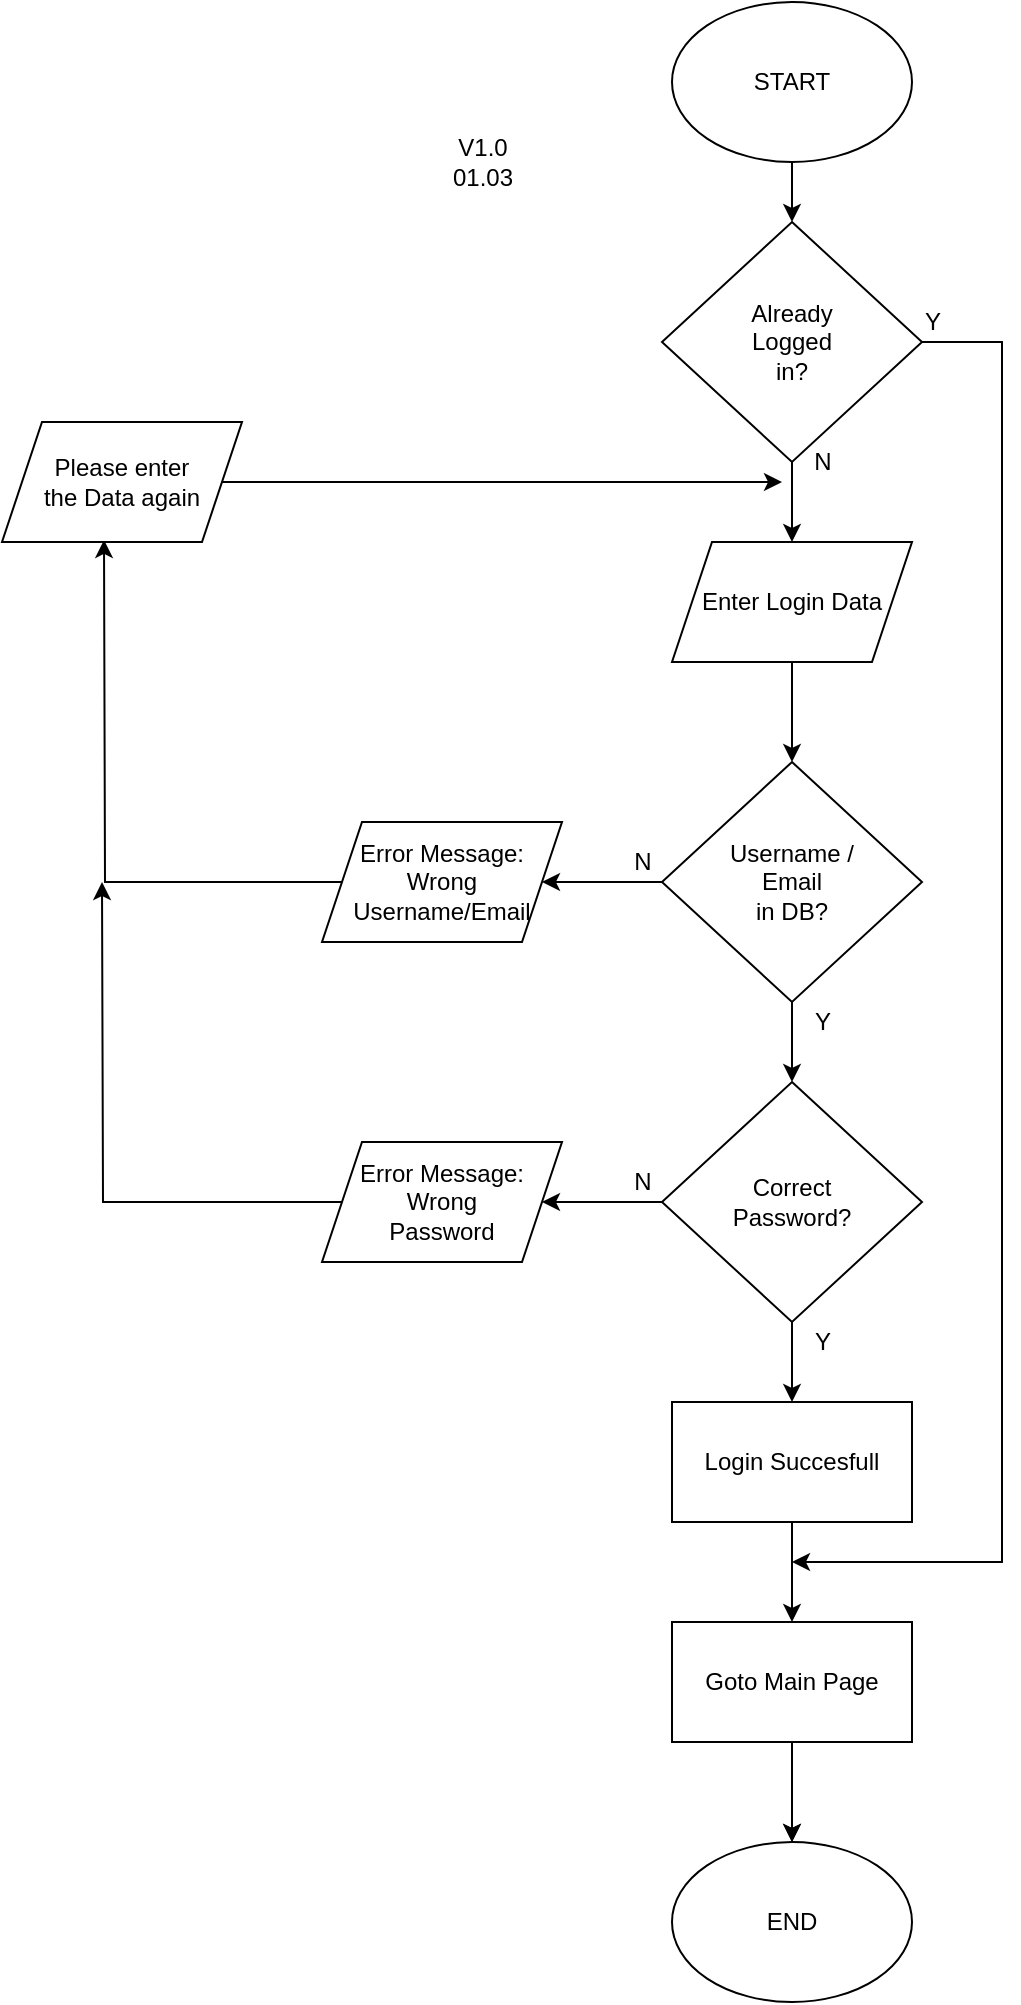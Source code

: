 <mxfile version="16.6.4" type="device" pages="4"><diagram id="QTO8N1P1VXi11EVmL0of" name="Login"><mxGraphModel dx="1600" dy="944" grid="1" gridSize="10" guides="1" tooltips="1" connect="1" arrows="1" fold="1" page="1" pageScale="1" pageWidth="827" pageHeight="1169" math="0" shadow="0"><root><mxCell id="0"/><mxCell id="1" parent="0"/><mxCell id="a5SX2-_uo78e-xGtNRBN-1" style="edgeStyle=orthogonalEdgeStyle;rounded=0;orthogonalLoop=1;jettySize=auto;html=1;exitX=0.5;exitY=1;exitDx=0;exitDy=0;entryX=0.5;entryY=0;entryDx=0;entryDy=0;" parent="1" source="a5SX2-_uo78e-xGtNRBN-2" target="a5SX2-_uo78e-xGtNRBN-11" edge="1"><mxGeometry relative="1" as="geometry"/></mxCell><mxCell id="a5SX2-_uo78e-xGtNRBN-2" value="START" style="ellipse;whiteSpace=wrap;html=1;" parent="1" vertex="1"><mxGeometry x="685" y="80" width="120" height="80" as="geometry"/></mxCell><mxCell id="a5SX2-_uo78e-xGtNRBN-3" value="END" style="ellipse;whiteSpace=wrap;html=1;" parent="1" vertex="1"><mxGeometry x="685" y="1000" width="120" height="80" as="geometry"/></mxCell><mxCell id="a5SX2-_uo78e-xGtNRBN-4" style="edgeStyle=orthogonalEdgeStyle;rounded=0;orthogonalLoop=1;jettySize=auto;html=1;exitX=0.5;exitY=1;exitDx=0;exitDy=0;entryX=0.5;entryY=0;entryDx=0;entryDy=0;" parent="1" source="a5SX2-_uo78e-xGtNRBN-5" target="a5SX2-_uo78e-xGtNRBN-8" edge="1"><mxGeometry relative="1" as="geometry"/></mxCell><mxCell id="a5SX2-_uo78e-xGtNRBN-5" value="Enter Login Data" style="shape=parallelogram;perimeter=parallelogramPerimeter;whiteSpace=wrap;html=1;fixedSize=1;" parent="1" vertex="1"><mxGeometry x="685" y="350" width="120" height="60" as="geometry"/></mxCell><mxCell id="a5SX2-_uo78e-xGtNRBN-6" style="edgeStyle=orthogonalEdgeStyle;rounded=0;orthogonalLoop=1;jettySize=auto;html=1;exitX=0.5;exitY=1;exitDx=0;exitDy=0;entryX=0.5;entryY=0;entryDx=0;entryDy=0;" parent="1" source="a5SX2-_uo78e-xGtNRBN-8" target="a5SX2-_uo78e-xGtNRBN-14" edge="1"><mxGeometry relative="1" as="geometry"/></mxCell><mxCell id="a5SX2-_uo78e-xGtNRBN-7" style="edgeStyle=orthogonalEdgeStyle;rounded=0;orthogonalLoop=1;jettySize=auto;html=1;exitX=0;exitY=0.5;exitDx=0;exitDy=0;entryX=1;entryY=0.5;entryDx=0;entryDy=0;" parent="1" source="a5SX2-_uo78e-xGtNRBN-8" target="a5SX2-_uo78e-xGtNRBN-31" edge="1"><mxGeometry relative="1" as="geometry"><mxPoint x="630" y="520" as="targetPoint"/></mxGeometry></mxCell><mxCell id="a5SX2-_uo78e-xGtNRBN-8" value="Username /&lt;br&gt;Email&lt;br&gt;in DB?" style="rhombus;whiteSpace=wrap;html=1;" parent="1" vertex="1"><mxGeometry x="680" y="460" width="130" height="120" as="geometry"/></mxCell><mxCell id="a5SX2-_uo78e-xGtNRBN-9" style="edgeStyle=orthogonalEdgeStyle;rounded=0;orthogonalLoop=1;jettySize=auto;html=1;exitX=0.5;exitY=1;exitDx=0;exitDy=0;entryX=0.5;entryY=0;entryDx=0;entryDy=0;" parent="1" source="a5SX2-_uo78e-xGtNRBN-11" target="a5SX2-_uo78e-xGtNRBN-5" edge="1"><mxGeometry relative="1" as="geometry"/></mxCell><mxCell id="a5SX2-_uo78e-xGtNRBN-10" style="edgeStyle=orthogonalEdgeStyle;rounded=0;orthogonalLoop=1;jettySize=auto;html=1;exitX=1;exitY=0.5;exitDx=0;exitDy=0;" parent="1" source="a5SX2-_uo78e-xGtNRBN-11" edge="1"><mxGeometry relative="1" as="geometry"><mxPoint x="745" y="860" as="targetPoint"/><Array as="points"><mxPoint x="850" y="250"/><mxPoint x="850" y="860"/></Array></mxGeometry></mxCell><mxCell id="a5SX2-_uo78e-xGtNRBN-11" value="&lt;div&gt;Already&lt;/div&gt;&lt;div&gt;Logged&lt;/div&gt;&lt;div&gt;in?&lt;/div&gt;" style="rhombus;whiteSpace=wrap;html=1;" parent="1" vertex="1"><mxGeometry x="680" y="190" width="130" height="120" as="geometry"/></mxCell><mxCell id="a5SX2-_uo78e-xGtNRBN-12" value="" style="edgeStyle=orthogonalEdgeStyle;rounded=0;orthogonalLoop=1;jettySize=auto;html=1;entryX=1;entryY=0.5;entryDx=0;entryDy=0;" parent="1" source="a5SX2-_uo78e-xGtNRBN-14" target="a5SX2-_uo78e-xGtNRBN-32" edge="1"><mxGeometry relative="1" as="geometry"><mxPoint x="630" y="680" as="targetPoint"/></mxGeometry></mxCell><mxCell id="a5SX2-_uo78e-xGtNRBN-13" style="edgeStyle=orthogonalEdgeStyle;rounded=0;orthogonalLoop=1;jettySize=auto;html=1;exitX=0.5;exitY=1;exitDx=0;exitDy=0;entryX=0.5;entryY=0;entryDx=0;entryDy=0;" parent="1" source="a5SX2-_uo78e-xGtNRBN-14" target="a5SX2-_uo78e-xGtNRBN-22" edge="1"><mxGeometry relative="1" as="geometry"/></mxCell><mxCell id="a5SX2-_uo78e-xGtNRBN-14" value="Correct&lt;br&gt;Password?" style="rhombus;whiteSpace=wrap;html=1;" parent="1" vertex="1"><mxGeometry x="680" y="620" width="130" height="120" as="geometry"/></mxCell><mxCell id="a5SX2-_uo78e-xGtNRBN-15" style="edgeStyle=orthogonalEdgeStyle;rounded=0;orthogonalLoop=1;jettySize=auto;html=1;exitX=0;exitY=0.5;exitDx=0;exitDy=0;entryX=0.425;entryY=0.983;entryDx=0;entryDy=0;entryPerimeter=0;" parent="1" source="a5SX2-_uo78e-xGtNRBN-31" edge="1"><mxGeometry relative="1" as="geometry"><mxPoint x="510" y="520" as="sourcePoint"/><mxPoint x="401" y="348.98" as="targetPoint"/></mxGeometry></mxCell><mxCell id="a5SX2-_uo78e-xGtNRBN-17" style="edgeStyle=orthogonalEdgeStyle;rounded=0;orthogonalLoop=1;jettySize=auto;html=1;exitX=0;exitY=0.5;exitDx=0;exitDy=0;" parent="1" source="a5SX2-_uo78e-xGtNRBN-32" edge="1"><mxGeometry relative="1" as="geometry"><mxPoint x="400" y="520" as="targetPoint"/><mxPoint x="510" y="680" as="sourcePoint"/></mxGeometry></mxCell><mxCell id="a5SX2-_uo78e-xGtNRBN-19" style="edgeStyle=orthogonalEdgeStyle;rounded=0;orthogonalLoop=1;jettySize=auto;html=1;exitX=1;exitY=0.5;exitDx=0;exitDy=0;" parent="1" source="QY7_T-pVysXFqd1mfOeJ-2" edge="1"><mxGeometry relative="1" as="geometry"><mxPoint x="740" y="320" as="targetPoint"/><mxPoint x="470" y="320" as="sourcePoint"/></mxGeometry></mxCell><mxCell id="a5SX2-_uo78e-xGtNRBN-21" style="edgeStyle=orthogonalEdgeStyle;rounded=0;orthogonalLoop=1;jettySize=auto;html=1;exitX=0.5;exitY=1;exitDx=0;exitDy=0;entryX=0.5;entryY=0;entryDx=0;entryDy=0;" parent="1" source="a5SX2-_uo78e-xGtNRBN-22" target="a5SX2-_uo78e-xGtNRBN-24" edge="1"><mxGeometry relative="1" as="geometry"/></mxCell><mxCell id="a5SX2-_uo78e-xGtNRBN-22" value="Login Succesfull" style="rounded=0;whiteSpace=wrap;html=1;" parent="1" vertex="1"><mxGeometry x="685" y="780" width="120" height="60" as="geometry"/></mxCell><mxCell id="a5SX2-_uo78e-xGtNRBN-23" style="edgeStyle=orthogonalEdgeStyle;rounded=0;orthogonalLoop=1;jettySize=auto;html=1;exitX=0.5;exitY=1;exitDx=0;exitDy=0;entryX=0.5;entryY=0;entryDx=0;entryDy=0;" parent="1" source="a5SX2-_uo78e-xGtNRBN-24" target="a5SX2-_uo78e-xGtNRBN-3" edge="1"><mxGeometry relative="1" as="geometry"/></mxCell><mxCell id="QY7_T-pVysXFqd1mfOeJ-1" value="" style="edgeStyle=orthogonalEdgeStyle;rounded=0;orthogonalLoop=1;jettySize=auto;html=1;" edge="1" parent="1" source="a5SX2-_uo78e-xGtNRBN-24" target="a5SX2-_uo78e-xGtNRBN-3"><mxGeometry relative="1" as="geometry"/></mxCell><mxCell id="a5SX2-_uo78e-xGtNRBN-24" value="Goto Main Page" style="rounded=0;whiteSpace=wrap;html=1;" parent="1" vertex="1"><mxGeometry x="685" y="890" width="120" height="60" as="geometry"/></mxCell><mxCell id="a5SX2-_uo78e-xGtNRBN-25" value="Y" style="text;html=1;align=center;verticalAlign=middle;resizable=0;points=[];autosize=1;strokeColor=none;fillColor=none;" parent="1" vertex="1"><mxGeometry x="805" y="230" width="20" height="20" as="geometry"/></mxCell><mxCell id="a5SX2-_uo78e-xGtNRBN-26" value="Y" style="text;html=1;align=center;verticalAlign=middle;resizable=0;points=[];autosize=1;strokeColor=none;fillColor=none;" parent="1" vertex="1"><mxGeometry x="750" y="580" width="20" height="20" as="geometry"/></mxCell><mxCell id="a5SX2-_uo78e-xGtNRBN-27" value="Y" style="text;html=1;align=center;verticalAlign=middle;resizable=0;points=[];autosize=1;strokeColor=none;fillColor=none;" parent="1" vertex="1"><mxGeometry x="750" y="740" width="20" height="20" as="geometry"/></mxCell><mxCell id="a5SX2-_uo78e-xGtNRBN-28" value="N" style="text;html=1;align=center;verticalAlign=middle;resizable=0;points=[];autosize=1;strokeColor=none;fillColor=none;" parent="1" vertex="1"><mxGeometry x="750" y="300" width="20" height="20" as="geometry"/></mxCell><mxCell id="a5SX2-_uo78e-xGtNRBN-29" value="N" style="text;html=1;align=center;verticalAlign=middle;resizable=0;points=[];autosize=1;strokeColor=none;fillColor=none;" parent="1" vertex="1"><mxGeometry x="660" y="500" width="20" height="20" as="geometry"/></mxCell><mxCell id="a5SX2-_uo78e-xGtNRBN-30" value="N" style="text;html=1;align=center;verticalAlign=middle;resizable=0;points=[];autosize=1;strokeColor=none;fillColor=none;" parent="1" vertex="1"><mxGeometry x="660" y="660" width="20" height="20" as="geometry"/></mxCell><mxCell id="a5SX2-_uo78e-xGtNRBN-31" value="&lt;span&gt;Error Message:&lt;/span&gt;&lt;br&gt;&lt;span&gt;Wrong Username/Email&lt;/span&gt;" style="shape=parallelogram;perimeter=parallelogramPerimeter;whiteSpace=wrap;html=1;fixedSize=1;" parent="1" vertex="1"><mxGeometry x="510" y="490" width="120" height="60" as="geometry"/></mxCell><mxCell id="a5SX2-_uo78e-xGtNRBN-32" value="&lt;span&gt;Error Message:&lt;/span&gt;&lt;br&gt;&lt;span&gt;Wrong&lt;/span&gt;&lt;br&gt;&lt;span&gt;Password&lt;/span&gt;" style="shape=parallelogram;perimeter=parallelogramPerimeter;whiteSpace=wrap;html=1;fixedSize=1;" parent="1" vertex="1"><mxGeometry x="510" y="650" width="120" height="60" as="geometry"/></mxCell><mxCell id="a5SX2-_uo78e-xGtNRBN-33" value="V1.0&lt;br&gt;01.03" style="text;html=1;align=center;verticalAlign=middle;resizable=0;points=[];autosize=1;strokeColor=none;fillColor=none;" parent="1" vertex="1"><mxGeometry x="565" y="145" width="50" height="30" as="geometry"/></mxCell><mxCell id="QY7_T-pVysXFqd1mfOeJ-2" value="&lt;span&gt;Please enter&lt;br&gt;the Data again&lt;/span&gt;" style="shape=parallelogram;perimeter=parallelogramPerimeter;whiteSpace=wrap;html=1;fixedSize=1;" vertex="1" parent="1"><mxGeometry x="350" y="290" width="120" height="60" as="geometry"/></mxCell></root></mxGraphModel></diagram><diagram id="MU1-BWM3nF594V-45IFS" name="order"><mxGraphModel dx="1360" dy="745" grid="1" gridSize="10" guides="1" tooltips="1" connect="1" arrows="1" fold="1" page="1" pageScale="1" pageWidth="827" pageHeight="1169" math="0" shadow="0"><root><mxCell id="VdB6FqLyXoxwa9_yznU3-0"/><mxCell id="VdB6FqLyXoxwa9_yznU3-1" parent="VdB6FqLyXoxwa9_yznU3-0"/><mxCell id="Ulk5LnV0RLNQFJYr8yHw-0" style="edgeStyle=orthogonalEdgeStyle;rounded=0;orthogonalLoop=1;jettySize=auto;html=1;exitX=0.5;exitY=1;exitDx=0;exitDy=0;entryX=0.5;entryY=0;entryDx=0;entryDy=0;" edge="1" parent="VdB6FqLyXoxwa9_yznU3-1" source="Ulk5LnV0RLNQFJYr8yHw-1" target="Ulk5LnV0RLNQFJYr8yHw-4"><mxGeometry relative="1" as="geometry"/></mxCell><mxCell id="Ulk5LnV0RLNQFJYr8yHw-1" value="START" style="ellipse;whiteSpace=wrap;html=1;" vertex="1" parent="VdB6FqLyXoxwa9_yznU3-1"><mxGeometry x="730" y="60" width="120" height="80" as="geometry"/></mxCell><mxCell id="Ulk5LnV0RLNQFJYr8yHw-2" value="END" style="ellipse;whiteSpace=wrap;html=1;" vertex="1" parent="VdB6FqLyXoxwa9_yznU3-1"><mxGeometry x="730" y="2194" width="120" height="80" as="geometry"/></mxCell><mxCell id="Ulk5LnV0RLNQFJYr8yHw-3" style="edgeStyle=orthogonalEdgeStyle;rounded=0;orthogonalLoop=1;jettySize=auto;html=1;exitX=0.5;exitY=1;exitDx=0;exitDy=0;entryX=0.5;entryY=0;entryDx=0;entryDy=0;" edge="1" parent="VdB6FqLyXoxwa9_yznU3-1" source="Ulk5LnV0RLNQFJYr8yHw-4" target="Ulk5LnV0RLNQFJYr8yHw-7"><mxGeometry relative="1" as="geometry"/></mxCell><mxCell id="Ulk5LnV0RLNQFJYr8yHw-4" value="Press order products" style="rounded=0;whiteSpace=wrap;html=1;" vertex="1" parent="VdB6FqLyXoxwa9_yznU3-1"><mxGeometry x="730" y="190" width="120" height="60" as="geometry"/></mxCell><mxCell id="Ulk5LnV0RLNQFJYr8yHw-5" style="edgeStyle=orthogonalEdgeStyle;rounded=0;orthogonalLoop=1;jettySize=auto;html=1;exitX=1;exitY=0.5;exitDx=0;exitDy=0;entryX=0;entryY=0.5;entryDx=0;entryDy=0;" edge="1" parent="VdB6FqLyXoxwa9_yznU3-1" source="Ulk5LnV0RLNQFJYr8yHw-7" target="Ulk5LnV0RLNQFJYr8yHw-9"><mxGeometry relative="1" as="geometry"/></mxCell><mxCell id="Ulk5LnV0RLNQFJYr8yHw-6" style="edgeStyle=orthogonalEdgeStyle;rounded=0;orthogonalLoop=1;jettySize=auto;html=1;exitX=0.5;exitY=1;exitDx=0;exitDy=0;entryX=0.5;entryY=0;entryDx=0;entryDy=0;" edge="1" parent="VdB6FqLyXoxwa9_yznU3-1" source="Ulk5LnV0RLNQFJYr8yHw-7" target="Ulk5LnV0RLNQFJYr8yHw-11"><mxGeometry relative="1" as="geometry"/></mxCell><mxCell id="Ulk5LnV0RLNQFJYr8yHw-7" value="&lt;div&gt;Shopping&amp;nbsp;&lt;/div&gt;&lt;div&gt;Cart&lt;/div&gt;&lt;div&gt;Empty?&lt;/div&gt;" style="rhombus;whiteSpace=wrap;html=1;" vertex="1" parent="VdB6FqLyXoxwa9_yznU3-1"><mxGeometry x="725" y="290" width="130" height="120" as="geometry"/></mxCell><mxCell id="Ulk5LnV0RLNQFJYr8yHw-8" style="edgeStyle=orthogonalEdgeStyle;rounded=0;orthogonalLoop=1;jettySize=auto;html=1;exitX=0.5;exitY=1;exitDx=0;exitDy=0;" edge="1" parent="VdB6FqLyXoxwa9_yznU3-1" source="Ulk5LnV0RLNQFJYr8yHw-9"><mxGeometry relative="1" as="geometry"><mxPoint x="790" y="2150" as="targetPoint"/><Array as="points"><mxPoint x="1010" y="2150"/></Array></mxGeometry></mxCell><mxCell id="Ulk5LnV0RLNQFJYr8yHw-9" value="Error Message:&lt;br&gt;Empty Shopping cart" style="rounded=0;whiteSpace=wrap;html=1;" vertex="1" parent="VdB6FqLyXoxwa9_yznU3-1"><mxGeometry x="950" y="320" width="120" height="60" as="geometry"/></mxCell><mxCell id="Ulk5LnV0RLNQFJYr8yHw-10" style="edgeStyle=orthogonalEdgeStyle;rounded=0;orthogonalLoop=1;jettySize=auto;html=1;exitX=0.5;exitY=1;exitDx=0;exitDy=0;entryX=0.5;entryY=0;entryDx=0;entryDy=0;" edge="1" parent="VdB6FqLyXoxwa9_yznU3-1" source="Ulk5LnV0RLNQFJYr8yHw-11" target="Ulk5LnV0RLNQFJYr8yHw-13"><mxGeometry relative="1" as="geometry"/></mxCell><mxCell id="Ulk5LnV0RLNQFJYr8yHw-11" value="Load Shipping and&lt;br&gt;Billing Address from DB" style="rounded=0;whiteSpace=wrap;html=1;" vertex="1" parent="VdB6FqLyXoxwa9_yznU3-1"><mxGeometry x="730" y="460" width="120" height="60" as="geometry"/></mxCell><mxCell id="Ulk5LnV0RLNQFJYr8yHw-12" style="edgeStyle=orthogonalEdgeStyle;rounded=0;orthogonalLoop=1;jettySize=auto;html=1;exitX=0.5;exitY=1;exitDx=0;exitDy=0;entryX=0.5;entryY=0;entryDx=0;entryDy=0;" edge="1" parent="VdB6FqLyXoxwa9_yznU3-1" source="Ulk5LnV0RLNQFJYr8yHw-13" target="Ulk5LnV0RLNQFJYr8yHw-16"><mxGeometry relative="1" as="geometry"/></mxCell><mxCell id="Ulk5LnV0RLNQFJYr8yHw-13" value="Confirm Address'" style="rounded=0;whiteSpace=wrap;html=1;" vertex="1" parent="VdB6FqLyXoxwa9_yznU3-1"><mxGeometry x="730" y="575" width="120" height="60" as="geometry"/></mxCell><mxCell id="Ulk5LnV0RLNQFJYr8yHw-14" style="edgeStyle=orthogonalEdgeStyle;rounded=0;orthogonalLoop=1;jettySize=auto;html=1;exitX=0;exitY=0.5;exitDx=0;exitDy=0;entryX=1;entryY=0.5;entryDx=0;entryDy=0;" edge="1" parent="VdB6FqLyXoxwa9_yznU3-1" source="Ulk5LnV0RLNQFJYr8yHw-16" target="Ulk5LnV0RLNQFJYr8yHw-18"><mxGeometry relative="1" as="geometry"/></mxCell><mxCell id="Ulk5LnV0RLNQFJYr8yHw-15" style="edgeStyle=orthogonalEdgeStyle;rounded=0;orthogonalLoop=1;jettySize=auto;html=1;exitX=0.5;exitY=1;exitDx=0;exitDy=0;entryX=0.5;entryY=0;entryDx=0;entryDy=0;" edge="1" parent="VdB6FqLyXoxwa9_yznU3-1" source="Ulk5LnV0RLNQFJYr8yHw-16" target="Ulk5LnV0RLNQFJYr8yHw-64"><mxGeometry relative="1" as="geometry"/></mxCell><mxCell id="Ulk5LnV0RLNQFJYr8yHw-16" value="Right Address'?" style="rhombus;whiteSpace=wrap;html=1;" vertex="1" parent="VdB6FqLyXoxwa9_yznU3-1"><mxGeometry x="725" y="680" width="130" height="120" as="geometry"/></mxCell><mxCell id="Ulk5LnV0RLNQFJYr8yHw-17" style="edgeStyle=orthogonalEdgeStyle;rounded=0;orthogonalLoop=1;jettySize=auto;html=1;exitX=0;exitY=0.5;exitDx=0;exitDy=0;" edge="1" parent="VdB6FqLyXoxwa9_yznU3-1" source="Ulk5LnV0RLNQFJYr8yHw-18" target="Ulk5LnV0RLNQFJYr8yHw-21"><mxGeometry relative="1" as="geometry"/></mxCell><mxCell id="Ulk5LnV0RLNQFJYr8yHw-18" value="Enter new Data" style="shape=parallelogram;perimeter=parallelogramPerimeter;whiteSpace=wrap;html=1;fixedSize=1;" vertex="1" parent="VdB6FqLyXoxwa9_yznU3-1"><mxGeometry x="540" y="710" width="120" height="60" as="geometry"/></mxCell><mxCell id="Ulk5LnV0RLNQFJYr8yHw-19" style="edgeStyle=orthogonalEdgeStyle;rounded=0;orthogonalLoop=1;jettySize=auto;html=1;exitX=0.5;exitY=1;exitDx=0;exitDy=0;" edge="1" parent="VdB6FqLyXoxwa9_yznU3-1" source="Ulk5LnV0RLNQFJYr8yHw-21"><mxGeometry relative="1" as="geometry"><mxPoint x="790" y="830" as="targetPoint"/><Array as="points"><mxPoint x="375" y="830"/></Array></mxGeometry></mxCell><mxCell id="Ulk5LnV0RLNQFJYr8yHw-20" style="edgeStyle=orthogonalEdgeStyle;rounded=0;orthogonalLoop=1;jettySize=auto;html=1;exitX=0.5;exitY=0;exitDx=0;exitDy=0;entryX=0.5;entryY=1;entryDx=0;entryDy=0;" edge="1" parent="VdB6FqLyXoxwa9_yznU3-1" source="Ulk5LnV0RLNQFJYr8yHw-21"><mxGeometry relative="1" as="geometry"><mxPoint x="375.0" y="610" as="targetPoint"/></mxGeometry></mxCell><mxCell id="Ulk5LnV0RLNQFJYr8yHw-21" value="Valid Data&lt;br&gt;entered?(Germany/&lt;br&gt;Austria)" style="rhombus;whiteSpace=wrap;html=1;" vertex="1" parent="VdB6FqLyXoxwa9_yznU3-1"><mxGeometry x="310" y="680" width="130" height="120" as="geometry"/></mxCell><mxCell id="Ulk5LnV0RLNQFJYr8yHw-22" style="edgeStyle=orthogonalEdgeStyle;rounded=0;orthogonalLoop=1;jettySize=auto;html=1;exitX=0.5;exitY=1;exitDx=0;exitDy=0;entryX=0.5;entryY=0;entryDx=0;entryDy=0;" edge="1" parent="VdB6FqLyXoxwa9_yznU3-1" source="Ulk5LnV0RLNQFJYr8yHw-23" target="Ulk5LnV0RLNQFJYr8yHw-26"><mxGeometry relative="1" as="geometry"/></mxCell><mxCell id="Ulk5LnV0RLNQFJYr8yHw-23" value="Choose Payment Option" style="rounded=0;whiteSpace=wrap;html=1;" vertex="1" parent="VdB6FqLyXoxwa9_yznU3-1"><mxGeometry x="730" y="1254" width="120" height="60" as="geometry"/></mxCell><mxCell id="Ulk5LnV0RLNQFJYr8yHw-24" style="edgeStyle=orthogonalEdgeStyle;rounded=0;orthogonalLoop=1;jettySize=auto;html=1;exitX=0;exitY=0.5;exitDx=0;exitDy=0;entryX=1;entryY=0.5;entryDx=0;entryDy=0;" edge="1" parent="VdB6FqLyXoxwa9_yznU3-1" source="Ulk5LnV0RLNQFJYr8yHw-26" target="Ulk5LnV0RLNQFJYr8yHw-41"><mxGeometry relative="1" as="geometry"/></mxCell><mxCell id="Ulk5LnV0RLNQFJYr8yHw-25" style="edgeStyle=orthogonalEdgeStyle;rounded=0;orthogonalLoop=1;jettySize=auto;html=1;exitX=0.5;exitY=1;exitDx=0;exitDy=0;entryX=0.5;entryY=0;entryDx=0;entryDy=0;" edge="1" parent="VdB6FqLyXoxwa9_yznU3-1" source="Ulk5LnV0RLNQFJYr8yHw-26" target="Ulk5LnV0RLNQFJYr8yHw-58"><mxGeometry relative="1" as="geometry"/></mxCell><mxCell id="Ulk5LnV0RLNQFJYr8yHw-26" value="Pay with Card?" style="rhombus;whiteSpace=wrap;html=1;" vertex="1" parent="VdB6FqLyXoxwa9_yznU3-1"><mxGeometry x="725" y="1364" width="130" height="120" as="geometry"/></mxCell><mxCell id="Ulk5LnV0RLNQFJYr8yHw-27" style="edgeStyle=orthogonalEdgeStyle;rounded=0;orthogonalLoop=1;jettySize=auto;html=1;exitX=0.5;exitY=1;exitDx=0;exitDy=0;entryX=0.5;entryY=0;entryDx=0;entryDy=0;" edge="1" parent="VdB6FqLyXoxwa9_yznU3-1" source="Ulk5LnV0RLNQFJYr8yHw-28" target="Ulk5LnV0RLNQFJYr8yHw-31"><mxGeometry relative="1" as="geometry"/></mxCell><mxCell id="Ulk5LnV0RLNQFJYr8yHw-28" value="Please confirm your order" style="rounded=0;whiteSpace=wrap;html=1;" vertex="1" parent="VdB6FqLyXoxwa9_yznU3-1"><mxGeometry x="730" y="1654" width="120" height="60" as="geometry"/></mxCell><mxCell id="Ulk5LnV0RLNQFJYr8yHw-29" style="edgeStyle=orthogonalEdgeStyle;rounded=0;orthogonalLoop=1;jettySize=auto;html=1;exitX=0.5;exitY=1;exitDx=0;exitDy=0;entryX=0.5;entryY=0;entryDx=0;entryDy=0;" edge="1" parent="VdB6FqLyXoxwa9_yznU3-1" source="Ulk5LnV0RLNQFJYr8yHw-31" target="Ulk5LnV0RLNQFJYr8yHw-33"><mxGeometry relative="1" as="geometry"/></mxCell><mxCell id="Ulk5LnV0RLNQFJYr8yHw-30" style="edgeStyle=orthogonalEdgeStyle;rounded=0;orthogonalLoop=1;jettySize=auto;html=1;exitX=0;exitY=0.5;exitDx=0;exitDy=0;entryX=1;entryY=0.5;entryDx=0;entryDy=0;" edge="1" parent="VdB6FqLyXoxwa9_yznU3-1" source="Ulk5LnV0RLNQFJYr8yHw-31" target="Ulk5LnV0RLNQFJYr8yHw-35"><mxGeometry relative="1" as="geometry"/></mxCell><mxCell id="Ulk5LnV0RLNQFJYr8yHw-31" value="Confirm order?" style="rhombus;whiteSpace=wrap;html=1;" vertex="1" parent="VdB6FqLyXoxwa9_yznU3-1"><mxGeometry x="725" y="1755" width="130" height="120" as="geometry"/></mxCell><mxCell id="Ulk5LnV0RLNQFJYr8yHw-32" style="edgeStyle=orthogonalEdgeStyle;rounded=0;orthogonalLoop=1;jettySize=auto;html=1;exitX=0.5;exitY=1;exitDx=0;exitDy=0;" edge="1" parent="VdB6FqLyXoxwa9_yznU3-1" source="Ulk5LnV0RLNQFJYr8yHw-33" target="Ulk5LnV0RLNQFJYr8yHw-60"><mxGeometry relative="1" as="geometry"/></mxCell><mxCell id="Ulk5LnV0RLNQFJYr8yHw-33" value="Order has been confirmed" style="rounded=0;whiteSpace=wrap;html=1;" vertex="1" parent="VdB6FqLyXoxwa9_yznU3-1"><mxGeometry x="730" y="1935" width="120" height="60" as="geometry"/></mxCell><mxCell id="Ulk5LnV0RLNQFJYr8yHw-34" style="edgeStyle=orthogonalEdgeStyle;rounded=0;orthogonalLoop=1;jettySize=auto;html=1;exitX=0.5;exitY=1;exitDx=0;exitDy=0;" edge="1" parent="VdB6FqLyXoxwa9_yznU3-1" source="Ulk5LnV0RLNQFJYr8yHw-35"><mxGeometry relative="1" as="geometry"><mxPoint x="790" y="2154" as="targetPoint"/><Array as="points"><mxPoint x="590" y="2154"/></Array></mxGeometry></mxCell><mxCell id="Ulk5LnV0RLNQFJYr8yHw-35" value="Cancel Order" style="rounded=0;whiteSpace=wrap;html=1;" vertex="1" parent="VdB6FqLyXoxwa9_yznU3-1"><mxGeometry x="530" y="1785" width="120" height="60" as="geometry"/></mxCell><mxCell id="Ulk5LnV0RLNQFJYr8yHw-36" style="edgeStyle=orthogonalEdgeStyle;rounded=0;orthogonalLoop=1;jettySize=auto;html=1;exitX=0.5;exitY=0;exitDx=0;exitDy=0;entryX=0.5;entryY=1;entryDx=0;entryDy=0;" edge="1" parent="VdB6FqLyXoxwa9_yznU3-1" source="Ulk5LnV0RLNQFJYr8yHw-38"><mxGeometry relative="1" as="geometry"><mxPoint x="375.0" y="1334" as="targetPoint"/></mxGeometry></mxCell><mxCell id="Ulk5LnV0RLNQFJYr8yHw-37" style="edgeStyle=orthogonalEdgeStyle;rounded=0;orthogonalLoop=1;jettySize=auto;html=1;exitX=0.5;exitY=1;exitDx=0;exitDy=0;" edge="1" parent="VdB6FqLyXoxwa9_yznU3-1" source="Ulk5LnV0RLNQFJYr8yHw-38"><mxGeometry relative="1" as="geometry"><mxPoint x="790" y="1624" as="targetPoint"/><Array as="points"><mxPoint x="375" y="1624"/></Array></mxGeometry></mxCell><mxCell id="Ulk5LnV0RLNQFJYr8yHw-38" value="Valid Card Data?" style="rhombus;whiteSpace=wrap;html=1;" vertex="1" parent="VdB6FqLyXoxwa9_yznU3-1"><mxGeometry x="310" y="1364" width="130" height="120" as="geometry"/></mxCell><mxCell id="Ulk5LnV0RLNQFJYr8yHw-39" style="edgeStyle=orthogonalEdgeStyle;rounded=0;orthogonalLoop=1;jettySize=auto;html=1;exitX=1;exitY=0.5;exitDx=0;exitDy=0;" edge="1" parent="VdB6FqLyXoxwa9_yznU3-1" source="Ulk5LnV0RLNQFJYr8yHw-56"><mxGeometry relative="1" as="geometry"><mxPoint x="690" y="740" as="targetPoint"/><mxPoint x="435.0" y="580" as="sourcePoint"/></mxGeometry></mxCell><mxCell id="Ulk5LnV0RLNQFJYr8yHw-40" style="edgeStyle=orthogonalEdgeStyle;rounded=0;orthogonalLoop=1;jettySize=auto;html=1;exitX=0;exitY=0.5;exitDx=0;exitDy=0;entryX=1;entryY=0.5;entryDx=0;entryDy=0;" edge="1" parent="VdB6FqLyXoxwa9_yznU3-1" source="Ulk5LnV0RLNQFJYr8yHw-41" target="Ulk5LnV0RLNQFJYr8yHw-38"><mxGeometry relative="1" as="geometry"/></mxCell><mxCell id="Ulk5LnV0RLNQFJYr8yHw-41" value="Enter Card Data" style="shape=parallelogram;perimeter=parallelogramPerimeter;whiteSpace=wrap;html=1;fixedSize=1;" vertex="1" parent="VdB6FqLyXoxwa9_yznU3-1"><mxGeometry x="540" y="1394" width="120" height="60" as="geometry"/></mxCell><mxCell id="Ulk5LnV0RLNQFJYr8yHw-42" style="edgeStyle=orthogonalEdgeStyle;rounded=0;orthogonalLoop=1;jettySize=auto;html=1;exitX=1;exitY=0.5;exitDx=0;exitDy=0;" edge="1" parent="VdB6FqLyXoxwa9_yznU3-1" source="Ulk5LnV0RLNQFJYr8yHw-55"><mxGeometry relative="1" as="geometry"><mxPoint x="690" y="1424" as="targetPoint"/><mxPoint x="435.0" y="1304" as="sourcePoint"/></mxGeometry></mxCell><mxCell id="Ulk5LnV0RLNQFJYr8yHw-43" value="N" style="text;html=1;align=center;verticalAlign=middle;resizable=0;points=[];autosize=1;strokeColor=none;fillColor=none;" vertex="1" parent="VdB6FqLyXoxwa9_yznU3-1"><mxGeometry x="770" y="410" width="20" height="20" as="geometry"/></mxCell><mxCell id="Ulk5LnV0RLNQFJYr8yHw-44" value="N" style="text;html=1;align=center;verticalAlign=middle;resizable=0;points=[];autosize=1;strokeColor=none;fillColor=none;" vertex="1" parent="VdB6FqLyXoxwa9_yznU3-1"><mxGeometry x="710" y="710" width="20" height="20" as="geometry"/></mxCell><mxCell id="Ulk5LnV0RLNQFJYr8yHw-45" value="N" style="text;html=1;align=center;verticalAlign=middle;resizable=0;points=[];autosize=1;strokeColor=none;fillColor=none;" vertex="1" parent="VdB6FqLyXoxwa9_yznU3-1"><mxGeometry x="800" y="1474" width="20" height="20" as="geometry"/></mxCell><mxCell id="Ulk5LnV0RLNQFJYr8yHw-46" value="N" style="text;html=1;align=center;verticalAlign=middle;resizable=0;points=[];autosize=1;strokeColor=none;fillColor=none;" vertex="1" parent="VdB6FqLyXoxwa9_yznU3-1"><mxGeometry x="710" y="1785" width="20" height="20" as="geometry"/></mxCell><mxCell id="Ulk5LnV0RLNQFJYr8yHw-47" value="Y" style="text;html=1;align=center;verticalAlign=middle;resizable=0;points=[];autosize=1;strokeColor=none;fillColor=none;" vertex="1" parent="VdB6FqLyXoxwa9_yznU3-1"><mxGeometry x="760" y="790" width="20" height="20" as="geometry"/></mxCell><mxCell id="Ulk5LnV0RLNQFJYr8yHw-48" value="Y" style="text;html=1;align=center;verticalAlign=middle;resizable=0;points=[];autosize=1;strokeColor=none;fillColor=none;" vertex="1" parent="VdB6FqLyXoxwa9_yznU3-1"><mxGeometry x="850" y="320" width="20" height="20" as="geometry"/></mxCell><mxCell id="Ulk5LnV0RLNQFJYr8yHw-49" value="Y" style="text;html=1;align=center;verticalAlign=middle;resizable=0;points=[];autosize=1;strokeColor=none;fillColor=none;" vertex="1" parent="VdB6FqLyXoxwa9_yznU3-1"><mxGeometry x="705" y="1404" width="20" height="20" as="geometry"/></mxCell><mxCell id="Ulk5LnV0RLNQFJYr8yHw-50" value="Y" style="text;html=1;align=center;verticalAlign=middle;resizable=0;points=[];autosize=1;strokeColor=none;fillColor=none;" vertex="1" parent="VdB6FqLyXoxwa9_yznU3-1"><mxGeometry x="800" y="1865" width="20" height="20" as="geometry"/></mxCell><mxCell id="Ulk5LnV0RLNQFJYr8yHw-51" value="Y" style="text;html=1;align=center;verticalAlign=middle;resizable=0;points=[];autosize=1;strokeColor=none;fillColor=none;" vertex="1" parent="VdB6FqLyXoxwa9_yznU3-1"><mxGeometry x="380" y="800" width="20" height="20" as="geometry"/></mxCell><mxCell id="Ulk5LnV0RLNQFJYr8yHw-52" value="Y" style="text;html=1;align=center;verticalAlign=middle;resizable=0;points=[];autosize=1;strokeColor=none;fillColor=none;" vertex="1" parent="VdB6FqLyXoxwa9_yznU3-1"><mxGeometry x="380" y="1474" width="20" height="20" as="geometry"/></mxCell><mxCell id="Ulk5LnV0RLNQFJYr8yHw-53" value="N" style="text;html=1;align=center;verticalAlign=middle;resizable=0;points=[];autosize=1;strokeColor=none;fillColor=none;" vertex="1" parent="VdB6FqLyXoxwa9_yznU3-1"><mxGeometry x="380" y="670" width="20" height="20" as="geometry"/></mxCell><mxCell id="Ulk5LnV0RLNQFJYr8yHw-54" value="N" style="text;html=1;align=center;verticalAlign=middle;resizable=0;points=[];autosize=1;strokeColor=none;fillColor=none;" vertex="1" parent="VdB6FqLyXoxwa9_yznU3-1"><mxGeometry x="380" y="1344" width="20" height="20" as="geometry"/></mxCell><mxCell id="Ulk5LnV0RLNQFJYr8yHw-55" value="&lt;span&gt;Error Message:&lt;/span&gt;&lt;br&gt;&lt;span&gt;Wrong Data&lt;br&gt;Entered&lt;/span&gt;" style="shape=parallelogram;perimeter=parallelogramPerimeter;whiteSpace=wrap;html=1;fixedSize=1;" vertex="1" parent="VdB6FqLyXoxwa9_yznU3-1"><mxGeometry x="315" y="1274" width="120" height="60" as="geometry"/></mxCell><mxCell id="Ulk5LnV0RLNQFJYr8yHw-56" value="&lt;span&gt;Error Message:&lt;/span&gt;&lt;br&gt;&lt;span&gt;Wrong Data&lt;br&gt;entered&lt;/span&gt;" style="shape=parallelogram;perimeter=parallelogramPerimeter;whiteSpace=wrap;html=1;fixedSize=1;" vertex="1" parent="VdB6FqLyXoxwa9_yznU3-1"><mxGeometry x="315" y="550" width="120" height="60" as="geometry"/></mxCell><mxCell id="Ulk5LnV0RLNQFJYr8yHw-57" style="edgeStyle=orthogonalEdgeStyle;rounded=0;orthogonalLoop=1;jettySize=auto;html=1;exitX=0.5;exitY=1;exitDx=0;exitDy=0;entryX=0.5;entryY=0;entryDx=0;entryDy=0;" edge="1" parent="VdB6FqLyXoxwa9_yznU3-1" source="Ulk5LnV0RLNQFJYr8yHw-58" target="Ulk5LnV0RLNQFJYr8yHw-28"><mxGeometry relative="1" as="geometry"/></mxCell><mxCell id="Ulk5LnV0RLNQFJYr8yHw-58" value="Create bill" style="rounded=0;whiteSpace=wrap;html=1;" vertex="1" parent="VdB6FqLyXoxwa9_yznU3-1"><mxGeometry x="730" y="1514" width="120" height="60" as="geometry"/></mxCell><mxCell id="Ulk5LnV0RLNQFJYr8yHw-59" style="edgeStyle=orthogonalEdgeStyle;rounded=0;orthogonalLoop=1;jettySize=auto;html=1;exitX=0.5;exitY=1;exitDx=0;exitDy=0;entryX=0.5;entryY=0;entryDx=0;entryDy=0;" edge="1" parent="VdB6FqLyXoxwa9_yznU3-1" source="Ulk5LnV0RLNQFJYr8yHw-60" target="Ulk5LnV0RLNQFJYr8yHw-2"><mxGeometry relative="1" as="geometry"/></mxCell><mxCell id="Ulk5LnV0RLNQFJYr8yHw-60" value="send confirmation&lt;br&gt;email to user" style="rounded=0;whiteSpace=wrap;html=1;" vertex="1" parent="VdB6FqLyXoxwa9_yznU3-1"><mxGeometry x="730" y="2044" width="120" height="60" as="geometry"/></mxCell><mxCell id="Ulk5LnV0RLNQFJYr8yHw-61" value="V1.0&lt;br&gt;01.03" style="text;html=1;align=center;verticalAlign=middle;resizable=0;points=[];autosize=1;strokeColor=none;fillColor=none;" vertex="1" parent="VdB6FqLyXoxwa9_yznU3-1"><mxGeometry x="630" y="130" width="50" height="30" as="geometry"/></mxCell><mxCell id="Ulk5LnV0RLNQFJYr8yHw-62" style="edgeStyle=orthogonalEdgeStyle;rounded=0;orthogonalLoop=1;jettySize=auto;html=1;exitX=1;exitY=0.5;exitDx=0;exitDy=0;entryX=0.5;entryY=0;entryDx=0;entryDy=0;" edge="1" parent="VdB6FqLyXoxwa9_yznU3-1" source="Ulk5LnV0RLNQFJYr8yHw-64" target="Ulk5LnV0RLNQFJYr8yHw-66"><mxGeometry relative="1" as="geometry"/></mxCell><mxCell id="Ulk5LnV0RLNQFJYr8yHw-63" style="edgeStyle=orthogonalEdgeStyle;rounded=0;orthogonalLoop=1;jettySize=auto;html=1;exitX=0;exitY=0.5;exitDx=0;exitDy=0;entryX=0.5;entryY=0;entryDx=0;entryDy=0;" edge="1" parent="VdB6FqLyXoxwa9_yznU3-1" source="Ulk5LnV0RLNQFJYr8yHw-64" target="Ulk5LnV0RLNQFJYr8yHw-68"><mxGeometry relative="1" as="geometry"/></mxCell><mxCell id="Ulk5LnV0RLNQFJYr8yHw-64" value="Zipcode from Austria?" style="rhombus;whiteSpace=wrap;html=1;" vertex="1" parent="VdB6FqLyXoxwa9_yznU3-1"><mxGeometry x="725" y="850" width="130" height="120" as="geometry"/></mxCell><mxCell id="Ulk5LnV0RLNQFJYr8yHw-65" style="edgeStyle=orthogonalEdgeStyle;rounded=0;orthogonalLoop=1;jettySize=auto;html=1;exitX=0.5;exitY=1;exitDx=0;exitDy=0;entryX=0.5;entryY=0;entryDx=0;entryDy=0;" edge="1" parent="VdB6FqLyXoxwa9_yznU3-1" source="Ulk5LnV0RLNQFJYr8yHw-66" target="Ulk5LnV0RLNQFJYr8yHw-23"><mxGeometry relative="1" as="geometry"/></mxCell><mxCell id="Ulk5LnV0RLNQFJYr8yHw-66" value="Calculate 20% tax" style="rounded=0;whiteSpace=wrap;html=1;" vertex="1" parent="VdB6FqLyXoxwa9_yznU3-1"><mxGeometry x="840" y="1050" width="120" height="60" as="geometry"/></mxCell><mxCell id="Ulk5LnV0RLNQFJYr8yHw-67" style="edgeStyle=orthogonalEdgeStyle;rounded=0;orthogonalLoop=1;jettySize=auto;html=1;exitX=0.5;exitY=1;exitDx=0;exitDy=0;" edge="1" parent="VdB6FqLyXoxwa9_yznU3-1" source="Ulk5LnV0RLNQFJYr8yHw-68"><mxGeometry relative="1" as="geometry"><mxPoint x="790" y="1180" as="targetPoint"/><Array as="points"><mxPoint x="670" y="1180"/></Array></mxGeometry></mxCell><mxCell id="Ulk5LnV0RLNQFJYr8yHw-68" value="Calculate 19% tax" style="rounded=0;whiteSpace=wrap;html=1;" vertex="1" parent="VdB6FqLyXoxwa9_yznU3-1"><mxGeometry x="610" y="1050" width="120" height="60" as="geometry"/></mxCell><mxCell id="Ulk5LnV0RLNQFJYr8yHw-69" value="Y" style="text;html=1;align=center;verticalAlign=middle;resizable=0;points=[];autosize=1;strokeColor=none;fillColor=none;" vertex="1" parent="VdB6FqLyXoxwa9_yznU3-1"><mxGeometry x="850" y="890" width="20" height="20" as="geometry"/></mxCell><mxCell id="Ulk5LnV0RLNQFJYr8yHw-70" value="N" style="text;html=1;align=center;verticalAlign=middle;resizable=0;points=[];autosize=1;strokeColor=none;fillColor=none;" vertex="1" parent="VdB6FqLyXoxwa9_yznU3-1"><mxGeometry x="705" y="890" width="20" height="20" as="geometry"/></mxCell></root></mxGraphModel></diagram><diagram id="kiyr1e0NIqchD8Q0wjk-" name="shopping-cart"><mxGraphModel dx="1360" dy="745" grid="1" gridSize="10" guides="1" tooltips="1" connect="1" arrows="1" fold="1" page="1" pageScale="1" pageWidth="827" pageHeight="1169" math="0" shadow="0"><root><mxCell id="F7MxdMIfrXPfL-RMpvOt-0"/><mxCell id="F7MxdMIfrXPfL-RMpvOt-1" parent="F7MxdMIfrXPfL-RMpvOt-0"/><mxCell id="7vOHeLubAvQ9PrSmDC8m-0" style="edgeStyle=orthogonalEdgeStyle;rounded=0;orthogonalLoop=1;jettySize=auto;html=1;exitX=0.5;exitY=1;exitDx=0;exitDy=0;" edge="1" parent="F7MxdMIfrXPfL-RMpvOt-1" source="7vOHeLubAvQ9PrSmDC8m-1" target="7vOHeLubAvQ9PrSmDC8m-11"><mxGeometry relative="1" as="geometry"/></mxCell><mxCell id="7vOHeLubAvQ9PrSmDC8m-1" value="START" style="ellipse;whiteSpace=wrap;html=1;" vertex="1" parent="F7MxdMIfrXPfL-RMpvOt-1"><mxGeometry x="395" y="110" width="120" height="80" as="geometry"/></mxCell><mxCell id="7vOHeLubAvQ9PrSmDC8m-2" value="END" style="ellipse;whiteSpace=wrap;html=1;" vertex="1" parent="F7MxdMIfrXPfL-RMpvOt-1"><mxGeometry x="395" y="1310" width="120" height="80" as="geometry"/></mxCell><mxCell id="7vOHeLubAvQ9PrSmDC8m-3" style="edgeStyle=orthogonalEdgeStyle;rounded=0;orthogonalLoop=1;jettySize=auto;html=1;exitX=0.5;exitY=1;exitDx=0;exitDy=0;entryX=0.5;entryY=0;entryDx=0;entryDy=0;" edge="1" parent="F7MxdMIfrXPfL-RMpvOt-1" source="7vOHeLubAvQ9PrSmDC8m-4" target="7vOHeLubAvQ9PrSmDC8m-15"><mxGeometry relative="1" as="geometry"/></mxCell><mxCell id="7vOHeLubAvQ9PrSmDC8m-4" value="Add Product to Shopping Cart" style="rounded=0;whiteSpace=wrap;html=1;" vertex="1" parent="F7MxdMIfrXPfL-RMpvOt-1"><mxGeometry x="395" y="380" width="120" height="60" as="geometry"/></mxCell><mxCell id="7vOHeLubAvQ9PrSmDC8m-5" style="edgeStyle=orthogonalEdgeStyle;rounded=0;orthogonalLoop=1;jettySize=auto;html=1;exitX=1;exitY=0.5;exitDx=0;exitDy=0;" edge="1" parent="F7MxdMIfrXPfL-RMpvOt-1" source="7vOHeLubAvQ9PrSmDC8m-7"><mxGeometry relative="1" as="geometry"><mxPoint x="455" y="220" as="targetPoint"/><Array as="points"><mxPoint x="615" y="670"/><mxPoint x="615" y="220"/></Array></mxGeometry></mxCell><mxCell id="7vOHeLubAvQ9PrSmDC8m-6" style="edgeStyle=orthogonalEdgeStyle;rounded=0;orthogonalLoop=1;jettySize=auto;html=1;exitX=0.5;exitY=1;exitDx=0;exitDy=0;entryX=0.5;entryY=0;entryDx=0;entryDy=0;" edge="1" parent="F7MxdMIfrXPfL-RMpvOt-1" source="7vOHeLubAvQ9PrSmDC8m-7" target="7vOHeLubAvQ9PrSmDC8m-9"><mxGeometry relative="1" as="geometry"/></mxCell><mxCell id="7vOHeLubAvQ9PrSmDC8m-7" value="&lt;div&gt;Keep shopping?&lt;/div&gt;" style="rhombus;whiteSpace=wrap;html=1;" vertex="1" parent="F7MxdMIfrXPfL-RMpvOt-1"><mxGeometry x="390" y="610" width="130" height="120" as="geometry"/></mxCell><mxCell id="7vOHeLubAvQ9PrSmDC8m-8" style="edgeStyle=orthogonalEdgeStyle;rounded=0;orthogonalLoop=1;jettySize=auto;html=1;exitX=0.5;exitY=1;exitDx=0;exitDy=0;entryX=0.5;entryY=0;entryDx=0;entryDy=0;" edge="1" parent="F7MxdMIfrXPfL-RMpvOt-1" source="7vOHeLubAvQ9PrSmDC8m-9" target="7vOHeLubAvQ9PrSmDC8m-13"><mxGeometry relative="1" as="geometry"/></mxCell><mxCell id="7vOHeLubAvQ9PrSmDC8m-9" value="Goto Shopping Cart" style="rounded=0;whiteSpace=wrap;html=1;" vertex="1" parent="F7MxdMIfrXPfL-RMpvOt-1"><mxGeometry x="395" y="790" width="120" height="60" as="geometry"/></mxCell><mxCell id="7vOHeLubAvQ9PrSmDC8m-10" style="edgeStyle=orthogonalEdgeStyle;rounded=0;orthogonalLoop=1;jettySize=auto;html=1;exitX=0.5;exitY=1;exitDx=0;exitDy=0;entryX=0.5;entryY=0;entryDx=0;entryDy=0;" edge="1" parent="F7MxdMIfrXPfL-RMpvOt-1" source="7vOHeLubAvQ9PrSmDC8m-11" target="7vOHeLubAvQ9PrSmDC8m-4"><mxGeometry relative="1" as="geometry"/></mxCell><mxCell id="7vOHeLubAvQ9PrSmDC8m-11" value="Main page:&lt;br&gt;list of products" style="shape=parallelogram;perimeter=parallelogramPerimeter;whiteSpace=wrap;html=1;fixedSize=1;" vertex="1" parent="F7MxdMIfrXPfL-RMpvOt-1"><mxGeometry x="395" y="260" width="120" height="60" as="geometry"/></mxCell><mxCell id="7vOHeLubAvQ9PrSmDC8m-12" style="edgeStyle=orthogonalEdgeStyle;rounded=0;orthogonalLoop=1;jettySize=auto;html=1;exitX=0.5;exitY=1;exitDx=0;exitDy=0;entryX=0.5;entryY=0;entryDx=0;entryDy=0;" edge="1" parent="F7MxdMIfrXPfL-RMpvOt-1" source="7vOHeLubAvQ9PrSmDC8m-13" target="7vOHeLubAvQ9PrSmDC8m-28"><mxGeometry relative="1" as="geometry"/></mxCell><mxCell id="7vOHeLubAvQ9PrSmDC8m-13" value="&lt;span&gt;Output:&lt;/span&gt;&lt;br&gt;&lt;span&gt;Shopping &lt;br&gt;Cart Items&lt;/span&gt;" style="shape=parallelogram;perimeter=parallelogramPerimeter;whiteSpace=wrap;html=1;fixedSize=1;" vertex="1" parent="F7MxdMIfrXPfL-RMpvOt-1"><mxGeometry x="395" y="910" width="120" height="60" as="geometry"/></mxCell><mxCell id="7vOHeLubAvQ9PrSmDC8m-14" style="edgeStyle=orthogonalEdgeStyle;rounded=0;orthogonalLoop=1;jettySize=auto;html=1;exitX=0.5;exitY=1;exitDx=0;exitDy=0;entryX=0.5;entryY=0;entryDx=0;entryDy=0;" edge="1" parent="F7MxdMIfrXPfL-RMpvOt-1" source="7vOHeLubAvQ9PrSmDC8m-15" target="7vOHeLubAvQ9PrSmDC8m-7"><mxGeometry relative="1" as="geometry"/></mxCell><mxCell id="7vOHeLubAvQ9PrSmDC8m-15" value="Shopping cart&lt;br&gt;counter++" style="rounded=0;whiteSpace=wrap;html=1;" vertex="1" parent="F7MxdMIfrXPfL-RMpvOt-1"><mxGeometry x="395" y="490" width="120" height="60" as="geometry"/></mxCell><mxCell id="7vOHeLubAvQ9PrSmDC8m-16" value="Y" style="text;html=1;align=center;verticalAlign=middle;resizable=0;points=[];autosize=1;strokeColor=none;fillColor=none;" vertex="1" parent="F7MxdMIfrXPfL-RMpvOt-1"><mxGeometry x="515" y="650" width="20" height="20" as="geometry"/></mxCell><mxCell id="7vOHeLubAvQ9PrSmDC8m-17" value="N" style="text;html=1;align=center;verticalAlign=middle;resizable=0;points=[];autosize=1;strokeColor=none;fillColor=none;" vertex="1" parent="F7MxdMIfrXPfL-RMpvOt-1"><mxGeometry x="432" y="723" width="20" height="20" as="geometry"/></mxCell><mxCell id="7vOHeLubAvQ9PrSmDC8m-18" style="edgeStyle=orthogonalEdgeStyle;rounded=0;orthogonalLoop=1;jettySize=auto;html=1;exitX=1;exitY=0.5;exitDx=0;exitDy=0;entryX=0;entryY=0.5;entryDx=0;entryDy=0;" edge="1" parent="F7MxdMIfrXPfL-RMpvOt-1" source="7vOHeLubAvQ9PrSmDC8m-20" target="7vOHeLubAvQ9PrSmDC8m-22"><mxGeometry relative="1" as="geometry"/></mxCell><mxCell id="7vOHeLubAvQ9PrSmDC8m-19" style="edgeStyle=orthogonalEdgeStyle;rounded=0;orthogonalLoop=1;jettySize=auto;html=1;exitX=0.5;exitY=1;exitDx=0;exitDy=0;entryX=0.5;entryY=0;entryDx=0;entryDy=0;" edge="1" parent="F7MxdMIfrXPfL-RMpvOt-1" source="7vOHeLubAvQ9PrSmDC8m-20" target="7vOHeLubAvQ9PrSmDC8m-2"><mxGeometry relative="1" as="geometry"/></mxCell><mxCell id="7vOHeLubAvQ9PrSmDC8m-20" value="&lt;div&gt;Remove Item?&lt;/div&gt;" style="rhombus;whiteSpace=wrap;html=1;" vertex="1" parent="F7MxdMIfrXPfL-RMpvOt-1"><mxGeometry x="390" y="1150" width="130" height="120" as="geometry"/></mxCell><mxCell id="7vOHeLubAvQ9PrSmDC8m-21" style="edgeStyle=orthogonalEdgeStyle;rounded=0;orthogonalLoop=1;jettySize=auto;html=1;exitX=1;exitY=0.5;exitDx=0;exitDy=0;entryX=0;entryY=0.5;entryDx=0;entryDy=0;" edge="1" parent="F7MxdMIfrXPfL-RMpvOt-1" source="7vOHeLubAvQ9PrSmDC8m-22" target="7vOHeLubAvQ9PrSmDC8m-24"><mxGeometry relative="1" as="geometry"/></mxCell><mxCell id="7vOHeLubAvQ9PrSmDC8m-22" value="Click to remove" style="rounded=0;whiteSpace=wrap;html=1;" vertex="1" parent="F7MxdMIfrXPfL-RMpvOt-1"><mxGeometry x="585" y="1180" width="120" height="60" as="geometry"/></mxCell><mxCell id="7vOHeLubAvQ9PrSmDC8m-23" style="edgeStyle=orthogonalEdgeStyle;rounded=0;orthogonalLoop=1;jettySize=auto;html=1;exitX=0.5;exitY=0;exitDx=0;exitDy=0;" edge="1" parent="F7MxdMIfrXPfL-RMpvOt-1" source="7vOHeLubAvQ9PrSmDC8m-24"><mxGeometry relative="1" as="geometry"><mxPoint x="455" y="750" as="targetPoint"/><Array as="points"><mxPoint x="825" y="750"/></Array></mxGeometry></mxCell><mxCell id="7vOHeLubAvQ9PrSmDC8m-24" value="Shopping cart counter--" style="rounded=0;whiteSpace=wrap;html=1;" vertex="1" parent="F7MxdMIfrXPfL-RMpvOt-1"><mxGeometry x="765" y="1180" width="120" height="60" as="geometry"/></mxCell><mxCell id="7vOHeLubAvQ9PrSmDC8m-25" value="Y" style="text;html=1;align=center;verticalAlign=middle;resizable=0;points=[];autosize=1;strokeColor=none;fillColor=none;" vertex="1" parent="F7MxdMIfrXPfL-RMpvOt-1"><mxGeometry x="508" y="1190" width="20" height="20" as="geometry"/></mxCell><mxCell id="7vOHeLubAvQ9PrSmDC8m-26" value="N" style="text;html=1;align=center;verticalAlign=middle;resizable=0;points=[];autosize=1;strokeColor=none;fillColor=none;" vertex="1" parent="F7MxdMIfrXPfL-RMpvOt-1"><mxGeometry x="425" y="1263" width="20" height="20" as="geometry"/></mxCell><mxCell id="7vOHeLubAvQ9PrSmDC8m-27" style="edgeStyle=orthogonalEdgeStyle;rounded=0;orthogonalLoop=1;jettySize=auto;html=1;exitX=0.5;exitY=1;exitDx=0;exitDy=0;entryX=0.5;entryY=0;entryDx=0;entryDy=0;" edge="1" parent="F7MxdMIfrXPfL-RMpvOt-1" source="7vOHeLubAvQ9PrSmDC8m-28" target="7vOHeLubAvQ9PrSmDC8m-20"><mxGeometry relative="1" as="geometry"/></mxCell><mxCell id="7vOHeLubAvQ9PrSmDC8m-28" value="Please confirm&lt;br&gt;shopping cart&lt;br&gt;items" style="shape=parallelogram;perimeter=parallelogramPerimeter;whiteSpace=wrap;html=1;fixedSize=1;" vertex="1" parent="F7MxdMIfrXPfL-RMpvOt-1"><mxGeometry x="395" y="1010" width="120" height="60" as="geometry"/></mxCell><mxCell id="7vOHeLubAvQ9PrSmDC8m-29" value="V1.0&lt;br&gt;01.03" style="text;html=1;align=center;verticalAlign=middle;resizable=0;points=[];autosize=1;strokeColor=none;fillColor=none;" vertex="1" parent="F7MxdMIfrXPfL-RMpvOt-1"><mxGeometry x="545" y="160" width="50" height="30" as="geometry"/></mxCell></root></mxGraphModel></diagram><diagram id="N-50DYIju3uH6gp2vXV5" name="erd"><mxGraphModel dx="1600" dy="944" grid="1" gridSize="10" guides="1" tooltips="1" connect="1" arrows="1" fold="1" page="1" pageScale="1" pageWidth="827" pageHeight="1169" math="0" shadow="0"><root><mxCell id="Ju5jSR8i4ol28XIhk6Si-0"/><mxCell id="Ju5jSR8i4ol28XIhk6Si-1" parent="Ju5jSR8i4ol28XIhk6Si-0"/><mxCell id="Rw-DFiWenggePvFV7M0L-0" value="User" style="shape=table;startSize=30;container=1;collapsible=1;childLayout=tableLayout;fixedRows=1;rowLines=0;fontStyle=1;align=center;resizeLast=1;strokeColor=#666666;strokeWidth=1;swimlaneLine=1;sketch=0;shadow=0;fillColor=#f5f5f5;fontColor=#333333;" vertex="1" parent="Ju5jSR8i4ol28XIhk6Si-1"><mxGeometry x="1200" y="300" width="180" height="120" as="geometry"/></mxCell><mxCell id="Rw-DFiWenggePvFV7M0L-1" value="" style="shape=tableRow;horizontal=0;startSize=0;swimlaneHead=0;swimlaneBody=0;collapsible=0;dropTarget=0;points=[[0,0.5],[1,0.5]];portConstraint=eastwest;top=0;left=0;right=0;bottom=1;strokeColor=#666666;strokeWidth=1;swimlaneLine=1;sketch=0;shadow=0;fillColor=#f5f5f5;fontColor=#333333;" vertex="1" parent="Rw-DFiWenggePvFV7M0L-0"><mxGeometry y="30" width="180" height="30" as="geometry"/></mxCell><mxCell id="Rw-DFiWenggePvFV7M0L-2" value="PK" style="shape=partialRectangle;connectable=0;top=0;left=0;bottom=0;right=0;fontStyle=1;overflow=hidden;strokeColor=#666666;strokeWidth=1;swimlaneLine=1;sketch=0;shadow=0;fillColor=#f5f5f5;fontColor=#333333;" vertex="1" parent="Rw-DFiWenggePvFV7M0L-1"><mxGeometry width="30" height="30" as="geometry"><mxRectangle width="30" height="30" as="alternateBounds"/></mxGeometry></mxCell><mxCell id="Rw-DFiWenggePvFV7M0L-3" value="ID_User                    int" style="shape=partialRectangle;connectable=0;top=0;left=0;bottom=0;right=0;align=left;spacingLeft=6;fontStyle=5;overflow=hidden;strokeColor=#666666;strokeWidth=1;swimlaneLine=1;sketch=0;shadow=0;fillColor=#f5f5f5;fontColor=#333333;" vertex="1" parent="Rw-DFiWenggePvFV7M0L-1"><mxGeometry x="30" width="150" height="30" as="geometry"><mxRectangle width="150" height="30" as="alternateBounds"/></mxGeometry></mxCell><mxCell id="Rw-DFiWenggePvFV7M0L-4" value="" style="shape=tableRow;horizontal=0;startSize=0;swimlaneHead=0;swimlaneBody=0;collapsible=0;dropTarget=0;points=[[0,0.5],[1,0.5]];portConstraint=eastwest;top=0;left=0;right=0;bottom=0;strokeColor=#666666;strokeWidth=1;swimlaneLine=1;sketch=0;shadow=0;fillColor=#f5f5f5;fontColor=#333333;" vertex="1" parent="Rw-DFiWenggePvFV7M0L-0"><mxGeometry y="60" width="180" height="30" as="geometry"/></mxCell><mxCell id="Rw-DFiWenggePvFV7M0L-5" value="" style="shape=partialRectangle;connectable=0;top=0;left=0;bottom=0;right=0;editable=1;overflow=hidden;strokeColor=#666666;strokeWidth=1;swimlaneLine=1;sketch=0;shadow=0;fillColor=#f5f5f5;fontColor=#333333;" vertex="1" parent="Rw-DFiWenggePvFV7M0L-4"><mxGeometry width="30" height="30" as="geometry"><mxRectangle width="30" height="30" as="alternateBounds"/></mxGeometry></mxCell><mxCell id="Rw-DFiWenggePvFV7M0L-6" value="Username           varchar" style="shape=partialRectangle;connectable=0;top=0;left=0;bottom=0;right=0;align=left;spacingLeft=6;overflow=hidden;strokeColor=#666666;strokeWidth=1;swimlaneLine=1;sketch=0;shadow=0;fillColor=#f5f5f5;fontColor=#333333;" vertex="1" parent="Rw-DFiWenggePvFV7M0L-4"><mxGeometry x="30" width="150" height="30" as="geometry"><mxRectangle width="150" height="30" as="alternateBounds"/></mxGeometry></mxCell><mxCell id="Rw-DFiWenggePvFV7M0L-7" value="" style="shape=tableRow;horizontal=0;startSize=0;swimlaneHead=0;swimlaneBody=0;collapsible=0;dropTarget=0;points=[[0,0.5],[1,0.5]];portConstraint=eastwest;top=0;left=0;right=0;bottom=0;strokeColor=#666666;strokeWidth=1;swimlaneLine=1;sketch=0;shadow=0;fillColor=#f5f5f5;fontColor=#333333;" vertex="1" parent="Rw-DFiWenggePvFV7M0L-0"><mxGeometry y="90" width="180" height="30" as="geometry"/></mxCell><mxCell id="Rw-DFiWenggePvFV7M0L-8" value="" style="shape=partialRectangle;connectable=0;top=0;left=0;bottom=0;right=0;editable=1;overflow=hidden;strokeColor=#666666;strokeWidth=1;swimlaneLine=1;sketch=0;shadow=0;fillColor=#f5f5f5;fontColor=#333333;" vertex="1" parent="Rw-DFiWenggePvFV7M0L-7"><mxGeometry width="30" height="30" as="geometry"><mxRectangle width="30" height="30" as="alternateBounds"/></mxGeometry></mxCell><mxCell id="Rw-DFiWenggePvFV7M0L-9" value="Password            hash" style="shape=partialRectangle;connectable=0;top=0;left=0;bottom=0;right=0;align=left;spacingLeft=6;overflow=hidden;strokeColor=#666666;strokeWidth=1;swimlaneLine=1;sketch=0;shadow=0;fillColor=#f5f5f5;fontColor=#333333;" vertex="1" parent="Rw-DFiWenggePvFV7M0L-7"><mxGeometry x="30" width="150" height="30" as="geometry"><mxRectangle width="150" height="30" as="alternateBounds"/></mxGeometry></mxCell><mxCell id="Rw-DFiWenggePvFV7M0L-10" style="edgeStyle=orthogonalEdgeStyle;rounded=0;orthogonalLoop=1;jettySize=auto;html=1;exitX=0;exitY=0.75;exitDx=0;exitDy=0;entryX=0;entryY=0.5;entryDx=0;entryDy=0;strokeColor=#666666;strokeWidth=1;swimlaneLine=1;sketch=0;shadow=0;fillColor=#f5f5f5;" edge="1" parent="Ju5jSR8i4ol28XIhk6Si-1" source="Rw-DFiWenggePvFV7M0L-11" target="Rw-DFiWenggePvFV7M0L-28"><mxGeometry relative="1" as="geometry"><Array as="points"><mxPoint x="1440" y="630"/><mxPoint x="1410" y="630"/><mxPoint x="1410" y="745"/></Array></mxGeometry></mxCell><mxCell id="Rw-DFiWenggePvFV7M0L-11" value="Product" style="shape=table;startSize=30;container=1;collapsible=1;childLayout=tableLayout;fixedRows=1;rowLines=0;fontStyle=1;align=center;resizeLast=1;swimlaneFillColor=none;strokeColor=#666666;strokeWidth=1;swimlaneLine=1;sketch=0;shadow=0;fillColor=#f5f5f5;fontColor=#333333;" vertex="1" parent="Ju5jSR8i4ol28XIhk6Si-1"><mxGeometry x="1440" y="435" width="180" height="210" as="geometry"/></mxCell><mxCell id="Rw-DFiWenggePvFV7M0L-12" value="" style="shape=tableRow;horizontal=0;startSize=0;swimlaneHead=0;swimlaneBody=0;collapsible=0;dropTarget=0;points=[[0,0.5],[1,0.5]];portConstraint=eastwest;top=0;left=0;right=0;bottom=1;swimlaneFillColor=none;strokeColor=#666666;strokeWidth=1;swimlaneLine=1;sketch=0;shadow=0;fillColor=#f5f5f5;fontColor=#333333;" vertex="1" parent="Rw-DFiWenggePvFV7M0L-11"><mxGeometry y="30" width="180" height="30" as="geometry"/></mxCell><mxCell id="Rw-DFiWenggePvFV7M0L-13" value="PK" style="shape=partialRectangle;connectable=0;top=0;left=0;bottom=0;right=0;fontStyle=1;overflow=hidden;swimlaneFillColor=none;strokeColor=#666666;strokeWidth=1;swimlaneLine=1;sketch=0;shadow=0;fillColor=#f5f5f5;fontColor=#333333;" vertex="1" parent="Rw-DFiWenggePvFV7M0L-12"><mxGeometry width="30" height="30" as="geometry"><mxRectangle width="30" height="30" as="alternateBounds"/></mxGeometry></mxCell><mxCell id="Rw-DFiWenggePvFV7M0L-14" value="ID_Product            int" style="shape=partialRectangle;connectable=0;top=0;left=0;bottom=0;right=0;align=left;spacingLeft=6;fontStyle=5;overflow=hidden;swimlaneFillColor=none;strokeColor=#666666;strokeWidth=1;swimlaneLine=1;sketch=0;shadow=0;fillColor=#f5f5f5;fontColor=#333333;" vertex="1" parent="Rw-DFiWenggePvFV7M0L-12"><mxGeometry x="30" width="150" height="30" as="geometry"><mxRectangle width="150" height="30" as="alternateBounds"/></mxGeometry></mxCell><mxCell id="Rw-DFiWenggePvFV7M0L-15" value="" style="shape=tableRow;horizontal=0;startSize=0;swimlaneHead=0;swimlaneBody=0;collapsible=0;dropTarget=0;points=[[0,0.5],[1,0.5]];portConstraint=eastwest;top=0;left=0;right=0;bottom=0;swimlaneFillColor=none;strokeColor=#666666;strokeWidth=1;swimlaneLine=1;sketch=0;shadow=0;fillColor=#f5f5f5;fontColor=#333333;" vertex="1" parent="Rw-DFiWenggePvFV7M0L-11"><mxGeometry y="60" width="180" height="30" as="geometry"/></mxCell><mxCell id="Rw-DFiWenggePvFV7M0L-16" value="" style="shape=partialRectangle;connectable=0;top=0;left=0;bottom=0;right=0;editable=1;overflow=hidden;swimlaneFillColor=none;strokeColor=#666666;strokeWidth=1;swimlaneLine=1;sketch=0;shadow=0;fillColor=#f5f5f5;fontColor=#333333;" vertex="1" parent="Rw-DFiWenggePvFV7M0L-15"><mxGeometry width="30" height="30" as="geometry"><mxRectangle width="30" height="30" as="alternateBounds"/></mxGeometry></mxCell><mxCell id="Rw-DFiWenggePvFV7M0L-17" value="Name                varchar" style="shape=partialRectangle;connectable=0;top=0;left=0;bottom=0;right=0;align=left;spacingLeft=6;overflow=hidden;swimlaneFillColor=none;strokeColor=#666666;strokeWidth=1;swimlaneLine=1;sketch=0;shadow=0;fillColor=#f5f5f5;fontColor=#333333;" vertex="1" parent="Rw-DFiWenggePvFV7M0L-15"><mxGeometry x="30" width="150" height="30" as="geometry"><mxRectangle width="150" height="30" as="alternateBounds"/></mxGeometry></mxCell><mxCell id="Rw-DFiWenggePvFV7M0L-18" value="" style="shape=tableRow;horizontal=0;startSize=0;swimlaneHead=0;swimlaneBody=0;collapsible=0;dropTarget=0;points=[[0,0.5],[1,0.5]];portConstraint=eastwest;top=0;left=0;right=0;bottom=0;swimlaneFillColor=none;strokeColor=#666666;strokeWidth=1;swimlaneLine=1;sketch=0;shadow=0;fillColor=#f5f5f5;fontColor=#333333;" vertex="1" parent="Rw-DFiWenggePvFV7M0L-11"><mxGeometry y="90" width="180" height="30" as="geometry"/></mxCell><mxCell id="Rw-DFiWenggePvFV7M0L-19" value="" style="shape=partialRectangle;connectable=0;top=0;left=0;bottom=0;right=0;editable=1;overflow=hidden;swimlaneFillColor=none;strokeColor=#666666;strokeWidth=1;swimlaneLine=1;sketch=0;shadow=0;fillColor=#f5f5f5;fontColor=#333333;" vertex="1" parent="Rw-DFiWenggePvFV7M0L-18"><mxGeometry width="30" height="30" as="geometry"><mxRectangle width="30" height="30" as="alternateBounds"/></mxGeometry></mxCell><mxCell id="Rw-DFiWenggePvFV7M0L-20" value="Price                    float" style="shape=partialRectangle;connectable=0;top=0;left=0;bottom=0;right=0;align=left;spacingLeft=6;overflow=hidden;swimlaneFillColor=none;strokeColor=#666666;strokeWidth=1;swimlaneLine=1;sketch=0;shadow=0;fillColor=#f5f5f5;fontColor=#333333;" vertex="1" parent="Rw-DFiWenggePvFV7M0L-18"><mxGeometry x="30" width="150" height="30" as="geometry"><mxRectangle width="150" height="30" as="alternateBounds"/></mxGeometry></mxCell><mxCell id="Rw-DFiWenggePvFV7M0L-21" value="" style="shape=tableRow;horizontal=0;startSize=0;swimlaneHead=0;swimlaneBody=0;collapsible=0;dropTarget=0;points=[[0,0.5],[1,0.5]];portConstraint=eastwest;top=0;left=0;right=0;bottom=0;swimlaneFillColor=none;strokeColor=#666666;strokeWidth=1;swimlaneLine=1;sketch=0;shadow=0;fillColor=#f5f5f5;fontColor=#333333;" vertex="1" parent="Rw-DFiWenggePvFV7M0L-11"><mxGeometry y="120" width="180" height="30" as="geometry"/></mxCell><mxCell id="Rw-DFiWenggePvFV7M0L-22" value="" style="shape=partialRectangle;connectable=0;top=0;left=0;bottom=0;right=0;editable=1;overflow=hidden;swimlaneFillColor=none;strokeColor=#666666;strokeWidth=1;swimlaneLine=1;sketch=0;shadow=0;fillColor=#f5f5f5;fontColor=#333333;" vertex="1" parent="Rw-DFiWenggePvFV7M0L-21"><mxGeometry width="30" height="30" as="geometry"><mxRectangle width="30" height="30" as="alternateBounds"/></mxGeometry></mxCell><mxCell id="Rw-DFiWenggePvFV7M0L-23" value="Size                        int" style="shape=partialRectangle;connectable=0;top=0;left=0;bottom=0;right=0;align=left;spacingLeft=6;overflow=hidden;swimlaneFillColor=none;strokeColor=#666666;strokeWidth=1;swimlaneLine=1;sketch=0;shadow=0;fillColor=#f5f5f5;fontColor=#333333;" vertex="1" parent="Rw-DFiWenggePvFV7M0L-21"><mxGeometry x="30" width="150" height="30" as="geometry"><mxRectangle width="150" height="30" as="alternateBounds"/></mxGeometry></mxCell><mxCell id="Rw-DFiWenggePvFV7M0L-24" value="" style="shape=partialRectangle;connectable=0;top=0;left=0;bottom=0;right=0;editable=1;overflow=hidden;swimlaneFillColor=none;strokeColor=#666666;strokeWidth=1;swimlaneLine=1;sketch=0;shadow=0;fillColor=#f5f5f5;fontColor=#333333;" vertex="1" parent="Ju5jSR8i4ol28XIhk6Si-1"><mxGeometry x="1440" y="585" width="30" height="30" as="geometry"><mxRectangle width="30" height="30" as="alternateBounds"/></mxGeometry></mxCell><mxCell id="Rw-DFiWenggePvFV7M0L-25" value="Color                   varchar" style="shape=partialRectangle;connectable=0;top=0;left=0;bottom=0;right=0;align=left;spacingLeft=6;overflow=hidden;perimeterSpacing=0;swimlaneFillColor=none;strokeColor=#666666;strokeWidth=1;swimlaneLine=1;sketch=0;shadow=0;fillColor=#f5f5f5;fontColor=#333333;" vertex="1" parent="Ju5jSR8i4ol28XIhk6Si-1"><mxGeometry x="1470" y="585" width="150" height="30" as="geometry"><mxRectangle width="150" height="30" as="alternateBounds"/></mxGeometry></mxCell><mxCell id="Rw-DFiWenggePvFV7M0L-26" value="FK" style="shape=partialRectangle;connectable=0;top=0;left=0;bottom=0;right=0;editable=1;overflow=hidden;swimlaneFillColor=none;strokeColor=#666666;strokeWidth=1;swimlaneLine=1;sketch=0;shadow=0;fillColor=#f5f5f5;fontColor=#333333;" vertex="1" parent="Ju5jSR8i4ol28XIhk6Si-1"><mxGeometry x="1440" y="615" width="30" height="30" as="geometry"><mxRectangle width="30" height="30" as="alternateBounds"/></mxGeometry></mxCell><mxCell id="Rw-DFiWenggePvFV7M0L-27" value="Category_ID        int" style="shape=partialRectangle;connectable=0;top=0;left=0;bottom=0;right=0;align=left;spacingLeft=6;overflow=hidden;swimlaneFillColor=none;strokeColor=#666666;strokeWidth=1;swimlaneLine=1;sketch=0;shadow=0;fillColor=#f5f5f5;fontColor=#333333;" vertex="1" parent="Ju5jSR8i4ol28XIhk6Si-1"><mxGeometry x="1470" y="615" width="150" height="30" as="geometry"><mxRectangle width="150" height="30" as="alternateBounds"/></mxGeometry></mxCell><mxCell id="Rw-DFiWenggePvFV7M0L-28" value="Category" style="shape=table;startSize=30;container=1;collapsible=1;childLayout=tableLayout;fixedRows=1;rowLines=0;fontStyle=1;align=center;resizeLast=1;strokeColor=#666666;strokeWidth=1;swimlaneLine=1;sketch=0;shadow=0;fillColor=#f5f5f5;fontColor=#333333;" vertex="1" parent="Ju5jSR8i4ol28XIhk6Si-1"><mxGeometry x="1440" y="700" width="180" height="90" as="geometry"/></mxCell><mxCell id="Rw-DFiWenggePvFV7M0L-29" value="" style="shape=tableRow;horizontal=0;startSize=0;swimlaneHead=0;swimlaneBody=0;collapsible=0;dropTarget=0;points=[[0,0.5],[1,0.5]];portConstraint=eastwest;top=0;left=0;right=0;bottom=1;strokeColor=#666666;strokeWidth=1;swimlaneLine=1;sketch=0;shadow=0;fillColor=#f5f5f5;fontColor=#333333;" vertex="1" parent="Rw-DFiWenggePvFV7M0L-28"><mxGeometry y="30" width="180" height="30" as="geometry"/></mxCell><mxCell id="Rw-DFiWenggePvFV7M0L-30" value="PK" style="shape=partialRectangle;connectable=0;top=0;left=0;bottom=0;right=0;fontStyle=1;overflow=hidden;strokeColor=#666666;strokeWidth=1;swimlaneLine=1;sketch=0;shadow=0;fillColor=#f5f5f5;fontColor=#333333;" vertex="1" parent="Rw-DFiWenggePvFV7M0L-29"><mxGeometry width="30" height="30" as="geometry"><mxRectangle width="30" height="30" as="alternateBounds"/></mxGeometry></mxCell><mxCell id="Rw-DFiWenggePvFV7M0L-31" value="ID_Category            int" style="shape=partialRectangle;connectable=0;top=0;left=0;bottom=0;right=0;align=left;spacingLeft=6;fontStyle=5;overflow=hidden;strokeColor=#666666;strokeWidth=1;swimlaneLine=1;sketch=0;shadow=0;fillColor=#f5f5f5;fontColor=#333333;" vertex="1" parent="Rw-DFiWenggePvFV7M0L-29"><mxGeometry x="30" width="150" height="30" as="geometry"><mxRectangle width="150" height="30" as="alternateBounds"/></mxGeometry></mxCell><mxCell id="Rw-DFiWenggePvFV7M0L-32" value="" style="shape=tableRow;horizontal=0;startSize=0;swimlaneHead=0;swimlaneBody=0;collapsible=0;dropTarget=0;points=[[0,0.5],[1,0.5]];portConstraint=eastwest;top=0;left=0;right=0;bottom=0;strokeColor=#666666;strokeWidth=1;swimlaneLine=1;sketch=0;shadow=0;fillColor=#f5f5f5;fontColor=#333333;" vertex="1" parent="Rw-DFiWenggePvFV7M0L-28"><mxGeometry y="60" width="180" height="30" as="geometry"/></mxCell><mxCell id="Rw-DFiWenggePvFV7M0L-33" value="" style="shape=partialRectangle;connectable=0;top=0;left=0;bottom=0;right=0;editable=1;overflow=hidden;strokeColor=#666666;strokeWidth=1;swimlaneLine=1;sketch=0;shadow=0;fillColor=#f5f5f5;fontColor=#333333;" vertex="1" parent="Rw-DFiWenggePvFV7M0L-32"><mxGeometry width="30" height="30" as="geometry"><mxRectangle width="30" height="30" as="alternateBounds"/></mxGeometry></mxCell><mxCell id="Rw-DFiWenggePvFV7M0L-34" value="Name                varchar" style="shape=partialRectangle;connectable=0;top=0;left=0;bottom=0;right=0;align=left;spacingLeft=6;overflow=hidden;strokeColor=#666666;strokeWidth=1;swimlaneLine=1;sketch=0;shadow=0;fillColor=#f5f5f5;fontColor=#333333;" vertex="1" parent="Rw-DFiWenggePvFV7M0L-32"><mxGeometry x="30" width="150" height="30" as="geometry"><mxRectangle width="150" height="30" as="alternateBounds"/></mxGeometry></mxCell><mxCell id="Rw-DFiWenggePvFV7M0L-35" value="ShoppingCart" style="shape=table;startSize=30;container=1;collapsible=1;childLayout=tableLayout;fixedRows=1;rowLines=0;fontStyle=1;align=center;resizeLast=1;strokeColor=#666666;strokeWidth=1;swimlaneLine=1;sketch=0;shadow=0;fillColor=#f5f5f5;fontColor=#333333;" vertex="1" parent="Ju5jSR8i4ol28XIhk6Si-1"><mxGeometry x="850" y="695" width="180" height="90" as="geometry"/></mxCell><mxCell id="Rw-DFiWenggePvFV7M0L-36" value="" style="shape=tableRow;horizontal=0;startSize=0;swimlaneHead=0;swimlaneBody=0;collapsible=0;dropTarget=0;points=[[0,0.5],[1,0.5]];portConstraint=eastwest;top=0;left=0;right=0;bottom=1;strokeColor=#666666;strokeWidth=1;swimlaneLine=1;sketch=0;shadow=0;fillColor=#f5f5f5;fontColor=#333333;" vertex="1" parent="Rw-DFiWenggePvFV7M0L-35"><mxGeometry y="30" width="180" height="30" as="geometry"/></mxCell><mxCell id="Rw-DFiWenggePvFV7M0L-37" value="PK" style="shape=partialRectangle;connectable=0;top=0;left=0;bottom=0;right=0;fontStyle=1;overflow=hidden;strokeColor=#666666;strokeWidth=1;swimlaneLine=1;sketch=0;shadow=0;fillColor=#f5f5f5;fontColor=#333333;" vertex="1" parent="Rw-DFiWenggePvFV7M0L-36"><mxGeometry width="30" height="30" as="geometry"><mxRectangle width="30" height="30" as="alternateBounds"/></mxGeometry></mxCell><mxCell id="Rw-DFiWenggePvFV7M0L-38" value="ID_ShopCart          int" style="shape=partialRectangle;connectable=0;top=0;left=0;bottom=0;right=0;align=left;spacingLeft=6;fontStyle=5;overflow=hidden;strokeColor=#666666;strokeWidth=1;swimlaneLine=1;sketch=0;shadow=0;fillColor=#f5f5f5;fontColor=#333333;" vertex="1" parent="Rw-DFiWenggePvFV7M0L-36"><mxGeometry x="30" width="150" height="30" as="geometry"><mxRectangle width="150" height="30" as="alternateBounds"/></mxGeometry></mxCell><mxCell id="Rw-DFiWenggePvFV7M0L-39" value="" style="shape=tableRow;horizontal=0;startSize=0;swimlaneHead=0;swimlaneBody=0;collapsible=0;dropTarget=0;points=[[0,0.5],[1,0.5]];portConstraint=eastwest;top=0;left=0;right=0;bottom=0;strokeColor=#666666;strokeWidth=1;swimlaneLine=1;sketch=0;shadow=0;fillColor=#f5f5f5;fontColor=#333333;" vertex="1" parent="Rw-DFiWenggePvFV7M0L-35"><mxGeometry y="60" width="180" height="30" as="geometry"/></mxCell><mxCell id="Rw-DFiWenggePvFV7M0L-40" value="" style="shape=partialRectangle;connectable=0;top=0;left=0;bottom=0;right=0;editable=1;overflow=hidden;strokeColor=#666666;strokeWidth=1;swimlaneLine=1;sketch=0;shadow=0;fillColor=#f5f5f5;fontColor=#333333;" vertex="1" parent="Rw-DFiWenggePvFV7M0L-39"><mxGeometry width="30" height="30" as="geometry"><mxRectangle width="30" height="30" as="alternateBounds"/></mxGeometry></mxCell><mxCell id="Rw-DFiWenggePvFV7M0L-41" value="TotalPrice                float" style="shape=partialRectangle;connectable=0;top=0;left=0;bottom=0;right=0;align=left;spacingLeft=6;overflow=hidden;strokeColor=#666666;strokeWidth=1;swimlaneLine=1;sketch=0;shadow=0;fillColor=#f5f5f5;fontColor=#333333;" vertex="1" parent="Rw-DFiWenggePvFV7M0L-39"><mxGeometry x="30" width="150" height="30" as="geometry"><mxRectangle width="150" height="30" as="alternateBounds"/></mxGeometry></mxCell><mxCell id="Rw-DFiWenggePvFV7M0L-42" value="CartItem" style="shape=table;startSize=30;container=1;collapsible=1;childLayout=tableLayout;fixedRows=1;rowLines=0;fontStyle=1;align=center;resizeLast=1;strokeColor=#666666;strokeWidth=1;swimlaneLine=1;sketch=0;shadow=0;fillColor=#f5f5f5;fontColor=#333333;" vertex="1" parent="Ju5jSR8i4ol28XIhk6Si-1"><mxGeometry x="1150" y="660" width="180" height="180" as="geometry"/></mxCell><mxCell id="Rw-DFiWenggePvFV7M0L-43" value="" style="shape=tableRow;horizontal=0;startSize=0;swimlaneHead=0;swimlaneBody=0;collapsible=0;dropTarget=0;points=[[0,0.5],[1,0.5]];portConstraint=eastwest;top=0;left=0;right=0;bottom=1;strokeColor=#666666;strokeWidth=1;swimlaneLine=1;sketch=0;shadow=0;fillColor=#f5f5f5;fontColor=#333333;" vertex="1" parent="Rw-DFiWenggePvFV7M0L-42"><mxGeometry y="30" width="180" height="30" as="geometry"/></mxCell><mxCell id="Rw-DFiWenggePvFV7M0L-44" value="PK" style="shape=partialRectangle;connectable=0;top=0;left=0;bottom=0;right=0;fontStyle=1;overflow=hidden;strokeColor=#666666;strokeWidth=1;swimlaneLine=1;sketch=0;shadow=0;fillColor=#f5f5f5;fontColor=#333333;" vertex="1" parent="Rw-DFiWenggePvFV7M0L-43"><mxGeometry width="30" height="30" as="geometry"><mxRectangle width="30" height="30" as="alternateBounds"/></mxGeometry></mxCell><mxCell id="Rw-DFiWenggePvFV7M0L-45" value="ID_CartItem            int" style="shape=partialRectangle;connectable=0;top=0;left=0;bottom=0;right=0;align=left;spacingLeft=6;fontStyle=5;overflow=hidden;strokeColor=#666666;strokeWidth=1;swimlaneLine=1;sketch=0;shadow=0;fillColor=#f5f5f5;fontColor=#333333;" vertex="1" parent="Rw-DFiWenggePvFV7M0L-43"><mxGeometry x="30" width="150" height="30" as="geometry"><mxRectangle width="150" height="30" as="alternateBounds"/></mxGeometry></mxCell><mxCell id="Rw-DFiWenggePvFV7M0L-46" value="" style="shape=tableRow;horizontal=0;startSize=0;swimlaneHead=0;swimlaneBody=0;collapsible=0;dropTarget=0;points=[[0,0.5],[1,0.5]];portConstraint=eastwest;top=0;left=0;right=0;bottom=0;strokeColor=#666666;strokeWidth=1;swimlaneLine=1;sketch=0;shadow=0;fillColor=#f5f5f5;fontColor=#333333;" vertex="1" parent="Rw-DFiWenggePvFV7M0L-42"><mxGeometry y="60" width="180" height="30" as="geometry"/></mxCell><mxCell id="Rw-DFiWenggePvFV7M0L-47" value="" style="shape=partialRectangle;connectable=0;top=0;left=0;bottom=0;right=0;editable=1;overflow=hidden;strokeColor=#666666;strokeWidth=1;swimlaneLine=1;sketch=0;shadow=0;fillColor=#f5f5f5;fontColor=#333333;" vertex="1" parent="Rw-DFiWenggePvFV7M0L-46"><mxGeometry width="30" height="30" as="geometry"><mxRectangle width="30" height="30" as="alternateBounds"/></mxGeometry></mxCell><mxCell id="Rw-DFiWenggePvFV7M0L-48" value="quantity                    int" style="shape=partialRectangle;connectable=0;top=0;left=0;bottom=0;right=0;align=left;spacingLeft=6;overflow=hidden;strokeColor=#666666;strokeWidth=1;swimlaneLine=1;sketch=0;shadow=0;fillColor=#f5f5f5;fontColor=#333333;" vertex="1" parent="Rw-DFiWenggePvFV7M0L-46"><mxGeometry x="30" width="150" height="30" as="geometry"><mxRectangle width="150" height="30" as="alternateBounds"/></mxGeometry></mxCell><mxCell id="Rw-DFiWenggePvFV7M0L-49" value="" style="shape=tableRow;horizontal=0;startSize=0;swimlaneHead=0;swimlaneBody=0;collapsible=0;dropTarget=0;points=[[0,0.5],[1,0.5]];portConstraint=eastwest;top=0;left=0;right=0;bottom=0;strokeColor=#666666;strokeWidth=1;swimlaneLine=1;sketch=0;shadow=0;fillColor=#f5f5f5;fontColor=#333333;" vertex="1" parent="Rw-DFiWenggePvFV7M0L-42"><mxGeometry y="90" width="180" height="30" as="geometry"/></mxCell><mxCell id="Rw-DFiWenggePvFV7M0L-50" value="" style="shape=partialRectangle;connectable=0;top=0;left=0;bottom=0;right=0;editable=1;overflow=hidden;strokeColor=#666666;strokeWidth=1;swimlaneLine=1;sketch=0;shadow=0;fillColor=#f5f5f5;fontColor=#333333;" vertex="1" parent="Rw-DFiWenggePvFV7M0L-49"><mxGeometry width="30" height="30" as="geometry"><mxRectangle width="30" height="30" as="alternateBounds"/></mxGeometry></mxCell><mxCell id="Rw-DFiWenggePvFV7M0L-51" value="price                        float" style="shape=partialRectangle;connectable=0;top=0;left=0;bottom=0;right=0;align=left;spacingLeft=6;overflow=hidden;strokeColor=#666666;strokeWidth=1;swimlaneLine=1;sketch=0;shadow=0;fillColor=#f5f5f5;fontColor=#333333;" vertex="1" parent="Rw-DFiWenggePvFV7M0L-49"><mxGeometry x="30" width="150" height="30" as="geometry"><mxRectangle width="150" height="30" as="alternateBounds"/></mxGeometry></mxCell><mxCell id="Rw-DFiWenggePvFV7M0L-52" value="" style="shape=tableRow;horizontal=0;startSize=0;swimlaneHead=0;swimlaneBody=0;collapsible=0;dropTarget=0;points=[[0,0.5],[1,0.5]];portConstraint=eastwest;top=0;left=0;right=0;bottom=0;strokeColor=#666666;strokeWidth=1;swimlaneLine=1;sketch=0;shadow=0;fillColor=#f5f5f5;fontColor=#333333;" vertex="1" parent="Rw-DFiWenggePvFV7M0L-42"><mxGeometry y="120" width="180" height="30" as="geometry"/></mxCell><mxCell id="Rw-DFiWenggePvFV7M0L-53" value="FK" style="shape=partialRectangle;connectable=0;top=0;left=0;bottom=0;right=0;editable=1;overflow=hidden;strokeColor=#666666;strokeWidth=1;swimlaneLine=1;sketch=0;shadow=0;fillColor=#f5f5f5;fontColor=#333333;" vertex="1" parent="Rw-DFiWenggePvFV7M0L-52"><mxGeometry width="30" height="30" as="geometry"><mxRectangle width="30" height="30" as="alternateBounds"/></mxGeometry></mxCell><mxCell id="Rw-DFiWenggePvFV7M0L-54" value="cart_ID                    int" style="shape=partialRectangle;connectable=0;top=0;left=0;bottom=0;right=0;align=left;spacingLeft=6;overflow=hidden;strokeColor=#666666;strokeWidth=1;swimlaneLine=1;sketch=0;shadow=0;fillColor=#f5f5f5;fontColor=#333333;" vertex="1" parent="Rw-DFiWenggePvFV7M0L-52"><mxGeometry x="30" width="150" height="30" as="geometry"><mxRectangle width="150" height="30" as="alternateBounds"/></mxGeometry></mxCell><mxCell id="Rw-DFiWenggePvFV7M0L-55" value="FK" style="shape=partialRectangle;connectable=0;top=0;left=0;bottom=0;right=0;editable=1;overflow=hidden;strokeColor=#666666;strokeWidth=1;swimlaneLine=1;sketch=0;shadow=0;fillColor=#f5f5f5;fontColor=#333333;" vertex="1" parent="Ju5jSR8i4ol28XIhk6Si-1"><mxGeometry x="1150" y="810" width="30" height="30" as="geometry"><mxRectangle width="30" height="30" as="alternateBounds"/></mxGeometry></mxCell><mxCell id="Rw-DFiWenggePvFV7M0L-56" value="product_ID               int" style="shape=partialRectangle;connectable=0;top=0;left=0;bottom=0;right=0;align=left;spacingLeft=6;overflow=hidden;strokeColor=#666666;strokeWidth=1;swimlaneLine=1;sketch=0;shadow=0;fillColor=#f5f5f5;fontColor=#333333;" vertex="1" parent="Ju5jSR8i4ol28XIhk6Si-1"><mxGeometry x="1180" y="810" width="150" height="30" as="geometry"><mxRectangle width="150" height="30" as="alternateBounds"/></mxGeometry></mxCell><mxCell id="Rw-DFiWenggePvFV7M0L-57" style="edgeStyle=orthogonalEdgeStyle;rounded=0;orthogonalLoop=1;jettySize=auto;html=1;exitX=1;exitY=0.75;exitDx=0;exitDy=0;entryX=0;entryY=0.5;entryDx=0;entryDy=0;strokeColor=#666666;strokeWidth=1;swimlaneLine=1;sketch=0;shadow=0;fillColor=#f5f5f5;" edge="1" parent="Ju5jSR8i4ol28XIhk6Si-1" source="Rw-DFiWenggePvFV7M0L-60" target="Rw-DFiWenggePvFV7M0L-1"><mxGeometry relative="1" as="geometry"><Array as="points"><mxPoint x="1060" y="500"/><mxPoint x="1130" y="500"/><mxPoint x="1130" y="345"/></Array></mxGeometry></mxCell><mxCell id="Rw-DFiWenggePvFV7M0L-58" style="edgeStyle=orthogonalEdgeStyle;rounded=0;orthogonalLoop=1;jettySize=auto;html=1;exitX=0;exitY=0.75;exitDx=0;exitDy=0;entryX=0;entryY=0.5;entryDx=0;entryDy=0;strokeColor=#666666;strokeWidth=1;swimlaneLine=1;sketch=0;shadow=0;fillColor=#f5f5f5;" edge="1" parent="Ju5jSR8i4ol28XIhk6Si-1" source="Rw-DFiWenggePvFV7M0L-60" target="Rw-DFiWenggePvFV7M0L-36"><mxGeometry relative="1" as="geometry"><Array as="points"><mxPoint x="850" y="520"/><mxPoint x="810" y="520"/><mxPoint x="810" y="740"/></Array></mxGeometry></mxCell><mxCell id="Rw-DFiWenggePvFV7M0L-59" style="edgeStyle=orthogonalEdgeStyle;rounded=0;orthogonalLoop=1;jettySize=auto;html=1;exitX=0;exitY=0.75;exitDx=0;exitDy=0;entryX=1;entryY=0.5;entryDx=0;entryDy=0;strokeColor=#666666;strokeWidth=1;swimlaneLine=1;sketch=0;shadow=0;fillColor=#f5f5f5;" edge="1" parent="Ju5jSR8i4ol28XIhk6Si-1" source="Rw-DFiWenggePvFV7M0L-60" target="Rw-DFiWenggePvFV7M0L-123"><mxGeometry relative="1" as="geometry"><Array as="points"><mxPoint x="850" y="460"/><mxPoint x="700" y="460"/><mxPoint x="700" y="685"/></Array></mxGeometry></mxCell><mxCell id="Rw-DFiWenggePvFV7M0L-60" value="Customer" style="shape=table;startSize=30;container=1;collapsible=1;childLayout=tableLayout;fixedRows=1;rowLines=0;fontStyle=1;align=center;resizeLast=1;strokeColor=#666666;strokeWidth=1;swimlaneLine=1;sketch=0;shadow=0;fillColor=#f5f5f5;fontColor=#333333;" vertex="1" parent="Ju5jSR8i4ol28XIhk6Si-1"><mxGeometry x="850" y="300" width="210" height="240" as="geometry"/></mxCell><mxCell id="Rw-DFiWenggePvFV7M0L-61" value="" style="shape=tableRow;horizontal=0;startSize=0;swimlaneHead=0;swimlaneBody=0;collapsible=0;dropTarget=0;points=[[0,0.5],[1,0.5]];portConstraint=eastwest;top=0;left=0;right=0;bottom=1;strokeColor=#666666;strokeWidth=1;swimlaneLine=1;sketch=0;shadow=0;fillColor=#f5f5f5;fontColor=#333333;" vertex="1" parent="Rw-DFiWenggePvFV7M0L-60"><mxGeometry y="30" width="210" height="30" as="geometry"/></mxCell><mxCell id="Rw-DFiWenggePvFV7M0L-62" value="PK" style="shape=partialRectangle;connectable=0;top=0;left=0;bottom=0;right=0;fontStyle=1;overflow=hidden;strokeColor=#666666;strokeWidth=1;swimlaneLine=1;sketch=0;shadow=0;fillColor=#f5f5f5;fontColor=#333333;" vertex="1" parent="Rw-DFiWenggePvFV7M0L-61"><mxGeometry width="30" height="30" as="geometry"><mxRectangle width="30" height="30" as="alternateBounds"/></mxGeometry></mxCell><mxCell id="Rw-DFiWenggePvFV7M0L-63" value="ID_Customer            int" style="shape=partialRectangle;connectable=0;top=0;left=0;bottom=0;right=0;align=left;spacingLeft=6;fontStyle=5;overflow=hidden;strokeColor=#666666;strokeWidth=1;swimlaneLine=1;sketch=0;shadow=0;fillColor=#f5f5f5;fontColor=#333333;" vertex="1" parent="Rw-DFiWenggePvFV7M0L-61"><mxGeometry x="30" width="180" height="30" as="geometry"><mxRectangle width="180" height="30" as="alternateBounds"/></mxGeometry></mxCell><mxCell id="Rw-DFiWenggePvFV7M0L-64" value="" style="shape=tableRow;horizontal=0;startSize=0;swimlaneHead=0;swimlaneBody=0;collapsible=0;dropTarget=0;points=[[0,0.5],[1,0.5]];portConstraint=eastwest;top=0;left=0;right=0;bottom=0;strokeColor=#666666;strokeWidth=1;swimlaneLine=1;sketch=0;shadow=0;fillColor=#f5f5f5;fontColor=#333333;" vertex="1" parent="Rw-DFiWenggePvFV7M0L-60"><mxGeometry y="60" width="210" height="30" as="geometry"/></mxCell><mxCell id="Rw-DFiWenggePvFV7M0L-65" value="" style="shape=partialRectangle;connectable=0;top=0;left=0;bottom=0;right=0;editable=1;overflow=hidden;strokeColor=#666666;strokeWidth=1;swimlaneLine=1;sketch=0;shadow=0;fillColor=#f5f5f5;fontColor=#333333;" vertex="1" parent="Rw-DFiWenggePvFV7M0L-64"><mxGeometry width="30" height="30" as="geometry"><mxRectangle width="30" height="30" as="alternateBounds"/></mxGeometry></mxCell><mxCell id="Rw-DFiWenggePvFV7M0L-66" value="FirstName                 varchar" style="shape=partialRectangle;connectable=0;top=0;left=0;bottom=0;right=0;align=left;spacingLeft=6;overflow=hidden;strokeColor=#666666;strokeWidth=1;swimlaneLine=1;sketch=0;shadow=0;fillColor=#f5f5f5;fontColor=#333333;" vertex="1" parent="Rw-DFiWenggePvFV7M0L-64"><mxGeometry x="30" width="180" height="30" as="geometry"><mxRectangle width="180" height="30" as="alternateBounds"/></mxGeometry></mxCell><mxCell id="Rw-DFiWenggePvFV7M0L-67" value="" style="shape=tableRow;horizontal=0;startSize=0;swimlaneHead=0;swimlaneBody=0;collapsible=0;dropTarget=0;points=[[0,0.5],[1,0.5]];portConstraint=eastwest;top=0;left=0;right=0;bottom=0;strokeColor=#666666;strokeWidth=1;swimlaneLine=1;sketch=0;shadow=0;fillColor=#f5f5f5;fontColor=#333333;" vertex="1" parent="Rw-DFiWenggePvFV7M0L-60"><mxGeometry y="90" width="210" height="30" as="geometry"/></mxCell><mxCell id="Rw-DFiWenggePvFV7M0L-68" value="" style="shape=partialRectangle;connectable=0;top=0;left=0;bottom=0;right=0;editable=1;overflow=hidden;strokeColor=#666666;strokeWidth=1;swimlaneLine=1;sketch=0;shadow=0;fillColor=#f5f5f5;fontColor=#333333;" vertex="1" parent="Rw-DFiWenggePvFV7M0L-67"><mxGeometry width="30" height="30" as="geometry"><mxRectangle width="30" height="30" as="alternateBounds"/></mxGeometry></mxCell><mxCell id="Rw-DFiWenggePvFV7M0L-69" value="LastName                  varchar" style="shape=partialRectangle;connectable=0;top=0;left=0;bottom=0;right=0;align=left;spacingLeft=6;overflow=hidden;strokeColor=#666666;strokeWidth=1;swimlaneLine=1;sketch=0;shadow=0;fillColor=#f5f5f5;fontColor=#333333;" vertex="1" parent="Rw-DFiWenggePvFV7M0L-67"><mxGeometry x="30" width="180" height="30" as="geometry"><mxRectangle width="180" height="30" as="alternateBounds"/></mxGeometry></mxCell><mxCell id="Rw-DFiWenggePvFV7M0L-70" value="" style="shape=tableRow;horizontal=0;startSize=0;swimlaneHead=0;swimlaneBody=0;collapsible=0;dropTarget=0;points=[[0,0.5],[1,0.5]];portConstraint=eastwest;top=0;left=0;right=0;bottom=0;strokeColor=#666666;strokeWidth=1;swimlaneLine=1;sketch=0;shadow=0;fillColor=#f5f5f5;fontColor=#333333;" vertex="1" parent="Rw-DFiWenggePvFV7M0L-60"><mxGeometry y="120" width="210" height="30" as="geometry"/></mxCell><mxCell id="Rw-DFiWenggePvFV7M0L-71" value="FK" style="shape=partialRectangle;connectable=0;top=0;left=0;bottom=0;right=0;editable=1;overflow=hidden;strokeColor=#666666;strokeWidth=1;swimlaneLine=1;sketch=0;shadow=0;fillColor=#f5f5f5;fontColor=#333333;" vertex="1" parent="Rw-DFiWenggePvFV7M0L-70"><mxGeometry width="30" height="30" as="geometry"><mxRectangle width="30" height="30" as="alternateBounds"/></mxGeometry></mxCell><mxCell id="Rw-DFiWenggePvFV7M0L-72" value="ShippingAddress_ID    int" style="shape=partialRectangle;connectable=0;top=0;left=0;bottom=0;right=0;align=left;spacingLeft=6;overflow=hidden;strokeColor=#666666;strokeWidth=1;swimlaneLine=1;sketch=0;shadow=0;fillColor=#f5f5f5;fontColor=#333333;" vertex="1" parent="Rw-DFiWenggePvFV7M0L-70"><mxGeometry x="30" width="180" height="30" as="geometry"><mxRectangle width="180" height="30" as="alternateBounds"/></mxGeometry></mxCell><mxCell id="Rw-DFiWenggePvFV7M0L-73" value="FK" style="shape=partialRectangle;connectable=0;top=0;left=0;bottom=0;right=0;editable=1;overflow=hidden;strokeColor=#666666;strokeWidth=1;swimlaneLine=1;sketch=0;shadow=0;fillColor=#f5f5f5;fontColor=#333333;" vertex="1" parent="Ju5jSR8i4ol28XIhk6Si-1"><mxGeometry x="850" y="450" width="30" height="30" as="geometry"><mxRectangle width="30" height="30" as="alternateBounds"/></mxGeometry></mxCell><mxCell id="Rw-DFiWenggePvFV7M0L-74" value="BillingAddress_ID        int" style="shape=partialRectangle;connectable=0;top=0;left=0;bottom=0;right=0;align=left;spacingLeft=6;overflow=hidden;strokeColor=#666666;strokeWidth=1;swimlaneLine=1;sketch=0;shadow=0;fillColor=#f5f5f5;fontColor=#333333;" vertex="1" parent="Ju5jSR8i4ol28XIhk6Si-1"><mxGeometry x="880" y="450" width="180" height="30" as="geometry"><mxRectangle width="180" height="30" as="alternateBounds"/></mxGeometry></mxCell><mxCell id="Rw-DFiWenggePvFV7M0L-75" value="FK" style="shape=partialRectangle;connectable=0;top=0;left=0;bottom=0;right=0;editable=1;overflow=hidden;strokeColor=#666666;strokeWidth=1;swimlaneLine=1;sketch=0;shadow=0;fillColor=#f5f5f5;fontColor=#333333;" vertex="1" parent="Ju5jSR8i4ol28XIhk6Si-1"><mxGeometry x="850" y="480" width="30" height="30" as="geometry"><mxRectangle width="30" height="30" as="alternateBounds"/></mxGeometry></mxCell><mxCell id="Rw-DFiWenggePvFV7M0L-76" value="User_ID                       int" style="shape=partialRectangle;connectable=0;top=0;left=0;bottom=0;right=0;align=left;spacingLeft=6;overflow=hidden;strokeColor=#666666;strokeWidth=1;swimlaneLine=1;sketch=0;shadow=0;fillColor=#f5f5f5;fontColor=#333333;" vertex="1" parent="Ju5jSR8i4ol28XIhk6Si-1"><mxGeometry x="880" y="480" width="180" height="30" as="geometry"><mxRectangle width="180" height="30" as="alternateBounds"/></mxGeometry></mxCell><mxCell id="Rw-DFiWenggePvFV7M0L-77" value="FK" style="shape=partialRectangle;connectable=0;top=0;left=0;bottom=0;right=0;editable=1;overflow=hidden;strokeColor=#666666;strokeWidth=1;swimlaneLine=1;sketch=0;shadow=0;fillColor=#f5f5f5;fontColor=#333333;" vertex="1" parent="Ju5jSR8i4ol28XIhk6Si-1"><mxGeometry x="850" y="510" width="30" height="30" as="geometry"><mxRectangle width="30" height="30" as="alternateBounds"/></mxGeometry></mxCell><mxCell id="Rw-DFiWenggePvFV7M0L-78" value="Cart_ID                        int" style="shape=partialRectangle;connectable=0;top=0;left=0;bottom=0;right=0;align=left;spacingLeft=6;overflow=hidden;strokeColor=#666666;strokeWidth=1;swimlaneLine=1;sketch=0;shadow=0;fillColor=#f5f5f5;fontColor=#333333;" vertex="1" parent="Ju5jSR8i4ol28XIhk6Si-1"><mxGeometry x="880" y="510" width="180" height="30" as="geometry"><mxRectangle width="180" height="30" as="alternateBounds"/></mxGeometry></mxCell><mxCell id="Rw-DFiWenggePvFV7M0L-79" value="1" style="text;html=1;align=center;verticalAlign=middle;resizable=0;points=[];autosize=1;strokeColor=#666666;strokeWidth=1;swimlaneLine=1;sketch=0;shadow=0;fillColor=#f5f5f5;fontColor=#333333;" vertex="1" parent="Ju5jSR8i4ol28XIhk6Si-1"><mxGeometry x="1065" y="476" width="20" height="20" as="geometry"/></mxCell><mxCell id="Rw-DFiWenggePvFV7M0L-80" value="1" style="text;html=1;align=center;verticalAlign=middle;resizable=0;points=[];autosize=1;strokeColor=#666666;strokeWidth=1;swimlaneLine=1;sketch=0;shadow=0;fillColor=#f5f5f5;fontColor=#333333;" vertex="1" parent="Ju5jSR8i4ol28XIhk6Si-1"><mxGeometry x="1173" y="318" width="20" height="20" as="geometry"/></mxCell><mxCell id="Rw-DFiWenggePvFV7M0L-81" value="1" style="text;html=1;align=center;verticalAlign=middle;resizable=0;points=[];autosize=1;strokeColor=#666666;strokeWidth=1;swimlaneLine=1;sketch=0;shadow=0;fillColor=#f5f5f5;fontColor=#333333;" vertex="1" parent="Ju5jSR8i4ol28XIhk6Si-1"><mxGeometry x="826" y="523" width="20" height="20" as="geometry"/></mxCell><mxCell id="Rw-DFiWenggePvFV7M0L-82" value="1" style="text;html=1;align=center;verticalAlign=middle;resizable=0;points=[];autosize=1;strokeColor=#666666;strokeWidth=1;swimlaneLine=1;sketch=0;shadow=0;fillColor=#f5f5f5;fontColor=#333333;" vertex="1" parent="Ju5jSR8i4ol28XIhk6Si-1"><mxGeometry x="824" y="714" width="20" height="20" as="geometry"/></mxCell><mxCell id="Rw-DFiWenggePvFV7M0L-83" style="edgeStyle=orthogonalEdgeStyle;rounded=0;orthogonalLoop=1;jettySize=auto;html=1;exitX=0;exitY=0.5;exitDx=0;exitDy=0;entryX=1;entryY=0.5;entryDx=0;entryDy=0;strokeColor=#666666;strokeWidth=1;swimlaneLine=1;sketch=0;shadow=0;fillColor=#f5f5f5;" edge="1" parent="Ju5jSR8i4ol28XIhk6Si-1" source="Rw-DFiWenggePvFV7M0L-52" target="Rw-DFiWenggePvFV7M0L-35"><mxGeometry relative="1" as="geometry"/></mxCell><mxCell id="Rw-DFiWenggePvFV7M0L-84" value="N" style="text;html=1;align=center;verticalAlign=middle;resizable=0;points=[];autosize=1;strokeColor=#666666;strokeWidth=1;swimlaneLine=1;sketch=0;shadow=0;fillColor=#f5f5f5;fontColor=#333333;" vertex="1" parent="Ju5jSR8i4ol28XIhk6Si-1"><mxGeometry x="1125" y="769" width="20" height="20" as="geometry"/></mxCell><mxCell id="Rw-DFiWenggePvFV7M0L-85" value="1" style="text;html=1;align=center;verticalAlign=middle;resizable=0;points=[];autosize=1;strokeColor=#666666;strokeWidth=1;swimlaneLine=1;sketch=0;shadow=0;fillColor=#f5f5f5;fontColor=#333333;" vertex="1" parent="Ju5jSR8i4ol28XIhk6Si-1"><mxGeometry x="1034" y="714" width="20" height="20" as="geometry"/></mxCell><mxCell id="Rw-DFiWenggePvFV7M0L-86" style="edgeStyle=orthogonalEdgeStyle;rounded=0;orthogonalLoop=1;jettySize=auto;html=1;exitX=1;exitY=0.5;exitDx=0;exitDy=0;entryX=0;entryY=0.5;entryDx=0;entryDy=0;strokeColor=#666666;strokeWidth=1;swimlaneLine=1;sketch=0;shadow=0;fillColor=#f5f5f5;" edge="1" parent="Ju5jSR8i4ol28XIhk6Si-1" source="Rw-DFiWenggePvFV7M0L-52" target="Rw-DFiWenggePvFV7M0L-12"><mxGeometry relative="1" as="geometry"><Array as="points"><mxPoint x="1330" y="830"/><mxPoint x="1380" y="830"/><mxPoint x="1380" y="480"/></Array></mxGeometry></mxCell><mxCell id="Rw-DFiWenggePvFV7M0L-87" value="1" style="text;html=1;align=center;verticalAlign=middle;resizable=0;points=[];autosize=1;strokeColor=#666666;strokeWidth=1;swimlaneLine=1;sketch=0;shadow=0;fillColor=#f5f5f5;fontColor=#333333;" vertex="1" parent="Ju5jSR8i4ol28XIhk6Si-1"><mxGeometry x="1412" y="453" width="20" height="20" as="geometry"/></mxCell><mxCell id="Rw-DFiWenggePvFV7M0L-88" value="N" style="text;html=1;align=center;verticalAlign=middle;resizable=0;points=[];autosize=1;strokeColor=#666666;strokeWidth=1;swimlaneLine=1;sketch=0;shadow=0;fillColor=#f5f5f5;fontColor=#333333;" vertex="1" parent="Ju5jSR8i4ol28XIhk6Si-1"><mxGeometry x="1335" y="805" width="20" height="20" as="geometry"/></mxCell><mxCell id="Rw-DFiWenggePvFV7M0L-89" value="1" style="text;html=1;align=center;verticalAlign=middle;resizable=0;points=[];autosize=1;strokeColor=#666666;strokeWidth=1;swimlaneLine=1;sketch=0;shadow=0;fillColor=#f5f5f5;fontColor=#333333;" vertex="1" parent="Ju5jSR8i4ol28XIhk6Si-1"><mxGeometry x="1414" y="604" width="20" height="20" as="geometry"/></mxCell><mxCell id="Rw-DFiWenggePvFV7M0L-90" value="1" style="text;html=1;align=center;verticalAlign=middle;resizable=0;points=[];autosize=1;strokeColor=#666666;strokeWidth=1;swimlaneLine=1;sketch=0;shadow=0;fillColor=#f5f5f5;fontColor=#333333;" vertex="1" parent="Ju5jSR8i4ol28XIhk6Si-1"><mxGeometry x="1416" y="720" width="20" height="20" as="geometry"/></mxCell><mxCell id="Rw-DFiWenggePvFV7M0L-91" value="ShippingAddress" style="shape=table;startSize=30;container=1;collapsible=1;childLayout=tableLayout;fixedRows=1;rowLines=0;fontStyle=1;align=center;resizeLast=1;strokeColor=#666666;strokeWidth=1;swimlaneLine=1;sketch=0;shadow=0;fillColor=#f5f5f5;fontColor=#333333;" vertex="1" parent="Ju5jSR8i4ol28XIhk6Si-1"><mxGeometry x="500" y="350" width="180" height="180" as="geometry"/></mxCell><mxCell id="Rw-DFiWenggePvFV7M0L-92" value="" style="shape=tableRow;horizontal=0;startSize=0;swimlaneHead=0;swimlaneBody=0;collapsible=0;dropTarget=0;points=[[0,0.5],[1,0.5]];portConstraint=eastwest;top=0;left=0;right=0;bottom=1;strokeColor=#666666;strokeWidth=1;swimlaneLine=1;sketch=0;shadow=0;fillColor=#f5f5f5;fontColor=#333333;" vertex="1" parent="Rw-DFiWenggePvFV7M0L-91"><mxGeometry y="30" width="180" height="30" as="geometry"/></mxCell><mxCell id="Rw-DFiWenggePvFV7M0L-93" value="PK" style="shape=partialRectangle;connectable=0;top=0;left=0;bottom=0;right=0;fontStyle=1;overflow=hidden;strokeColor=#666666;strokeWidth=1;swimlaneLine=1;sketch=0;shadow=0;fillColor=#f5f5f5;fontColor=#333333;" vertex="1" parent="Rw-DFiWenggePvFV7M0L-92"><mxGeometry width="30" height="30" as="geometry"><mxRectangle width="30" height="30" as="alternateBounds"/></mxGeometry></mxCell><mxCell id="Rw-DFiWenggePvFV7M0L-94" value="ID_ShippingAdd____int" style="shape=partialRectangle;connectable=0;top=0;left=0;bottom=0;right=0;align=left;spacingLeft=6;fontStyle=5;overflow=hidden;strokeColor=#666666;strokeWidth=1;swimlaneLine=1;sketch=0;shadow=0;fillColor=#f5f5f5;fontColor=#333333;" vertex="1" parent="Rw-DFiWenggePvFV7M0L-92"><mxGeometry x="30" width="150" height="30" as="geometry"><mxRectangle width="150" height="30" as="alternateBounds"/></mxGeometry></mxCell><mxCell id="Rw-DFiWenggePvFV7M0L-95" value="" style="shape=tableRow;horizontal=0;startSize=0;swimlaneHead=0;swimlaneBody=0;collapsible=0;dropTarget=0;points=[[0,0.5],[1,0.5]];portConstraint=eastwest;top=0;left=0;right=0;bottom=0;strokeColor=#666666;strokeWidth=1;swimlaneLine=1;sketch=0;shadow=0;fillColor=#f5f5f5;fontColor=#333333;" vertex="1" parent="Rw-DFiWenggePvFV7M0L-91"><mxGeometry y="60" width="180" height="30" as="geometry"/></mxCell><mxCell id="Rw-DFiWenggePvFV7M0L-96" value="" style="shape=partialRectangle;connectable=0;top=0;left=0;bottom=0;right=0;editable=1;overflow=hidden;strokeColor=#666666;strokeWidth=1;swimlaneLine=1;sketch=0;shadow=0;fillColor=#f5f5f5;fontColor=#333333;" vertex="1" parent="Rw-DFiWenggePvFV7M0L-95"><mxGeometry width="30" height="30" as="geometry"><mxRectangle width="30" height="30" as="alternateBounds"/></mxGeometry></mxCell><mxCell id="Rw-DFiWenggePvFV7M0L-97" value="Address                varchar" style="shape=partialRectangle;connectable=0;top=0;left=0;bottom=0;right=0;align=left;spacingLeft=6;overflow=hidden;strokeColor=#666666;strokeWidth=1;swimlaneLine=1;sketch=0;shadow=0;fillColor=#f5f5f5;fontColor=#333333;" vertex="1" parent="Rw-DFiWenggePvFV7M0L-95"><mxGeometry x="30" width="150" height="30" as="geometry"><mxRectangle width="150" height="30" as="alternateBounds"/></mxGeometry></mxCell><mxCell id="Rw-DFiWenggePvFV7M0L-98" value="" style="shape=tableRow;horizontal=0;startSize=0;swimlaneHead=0;swimlaneBody=0;collapsible=0;dropTarget=0;points=[[0,0.5],[1,0.5]];portConstraint=eastwest;top=0;left=0;right=0;bottom=0;strokeColor=#666666;strokeWidth=1;swimlaneLine=1;sketch=0;shadow=0;fillColor=#f5f5f5;fontColor=#333333;" vertex="1" parent="Rw-DFiWenggePvFV7M0L-91"><mxGeometry y="90" width="180" height="30" as="geometry"/></mxCell><mxCell id="Rw-DFiWenggePvFV7M0L-99" value="" style="shape=partialRectangle;connectable=0;top=0;left=0;bottom=0;right=0;editable=1;overflow=hidden;strokeColor=#666666;strokeWidth=1;swimlaneLine=1;sketch=0;shadow=0;fillColor=#f5f5f5;fontColor=#333333;" vertex="1" parent="Rw-DFiWenggePvFV7M0L-98"><mxGeometry width="30" height="30" as="geometry"><mxRectangle width="30" height="30" as="alternateBounds"/></mxGeometry></mxCell><mxCell id="Rw-DFiWenggePvFV7M0L-100" value="Country                varchar" style="shape=partialRectangle;connectable=0;top=0;left=0;bottom=0;right=0;align=left;spacingLeft=6;overflow=hidden;strokeColor=#666666;strokeWidth=1;swimlaneLine=1;sketch=0;shadow=0;fillColor=#f5f5f5;fontColor=#333333;" vertex="1" parent="Rw-DFiWenggePvFV7M0L-98"><mxGeometry x="30" width="150" height="30" as="geometry"><mxRectangle width="150" height="30" as="alternateBounds"/></mxGeometry></mxCell><mxCell id="Rw-DFiWenggePvFV7M0L-101" value="" style="shape=tableRow;horizontal=0;startSize=0;swimlaneHead=0;swimlaneBody=0;collapsible=0;dropTarget=0;points=[[0,0.5],[1,0.5]];portConstraint=eastwest;top=0;left=0;right=0;bottom=0;strokeColor=#666666;strokeWidth=1;swimlaneLine=1;sketch=0;shadow=0;fillColor=#f5f5f5;fontColor=#333333;" vertex="1" parent="Rw-DFiWenggePvFV7M0L-91"><mxGeometry y="120" width="180" height="30" as="geometry"/></mxCell><mxCell id="Rw-DFiWenggePvFV7M0L-102" value="" style="shape=partialRectangle;connectable=0;top=0;left=0;bottom=0;right=0;editable=1;overflow=hidden;strokeColor=#666666;strokeWidth=1;swimlaneLine=1;sketch=0;shadow=0;fillColor=#f5f5f5;fontColor=#333333;" vertex="1" parent="Rw-DFiWenggePvFV7M0L-101"><mxGeometry width="30" height="30" as="geometry"><mxRectangle width="30" height="30" as="alternateBounds"/></mxGeometry></mxCell><mxCell id="Rw-DFiWenggePvFV7M0L-103" value="City                       varchar" style="shape=partialRectangle;connectable=0;top=0;left=0;bottom=0;right=0;align=left;spacingLeft=6;overflow=hidden;strokeColor=#666666;strokeWidth=1;swimlaneLine=1;sketch=0;shadow=0;fillColor=#f5f5f5;fontColor=#333333;" vertex="1" parent="Rw-DFiWenggePvFV7M0L-101"><mxGeometry x="30" width="150" height="30" as="geometry"><mxRectangle width="150" height="30" as="alternateBounds"/></mxGeometry></mxCell><mxCell id="Rw-DFiWenggePvFV7M0L-104" value="" style="shape=tableRow;horizontal=0;startSize=0;swimlaneHead=0;swimlaneBody=0;collapsible=0;dropTarget=0;points=[[0,0.5],[1,0.5]];portConstraint=eastwest;top=0;left=0;right=0;bottom=0;strokeColor=#666666;strokeWidth=1;swimlaneLine=1;sketch=0;shadow=0;fillColor=#f5f5f5;fontColor=#333333;" vertex="1" parent="Rw-DFiWenggePvFV7M0L-91"><mxGeometry y="150" width="180" height="30" as="geometry"/></mxCell><mxCell id="Rw-DFiWenggePvFV7M0L-105" value="" style="shape=partialRectangle;connectable=0;top=0;left=0;bottom=0;right=0;editable=1;overflow=hidden;strokeColor=#666666;strokeWidth=1;swimlaneLine=1;sketch=0;shadow=0;fillColor=#f5f5f5;fontColor=#333333;" vertex="1" parent="Rw-DFiWenggePvFV7M0L-104"><mxGeometry width="30" height="30" as="geometry"><mxRectangle width="30" height="30" as="alternateBounds"/></mxGeometry></mxCell><mxCell id="Rw-DFiWenggePvFV7M0L-106" value="Country                varchar" style="shape=partialRectangle;connectable=0;top=0;left=0;bottom=0;right=0;align=left;spacingLeft=6;overflow=hidden;strokeColor=#666666;strokeWidth=1;swimlaneLine=1;sketch=0;shadow=0;fillColor=#f5f5f5;fontColor=#333333;" vertex="1" parent="Rw-DFiWenggePvFV7M0L-104"><mxGeometry x="30" width="150" height="30" as="geometry"><mxRectangle width="150" height="30" as="alternateBounds"/></mxGeometry></mxCell><mxCell id="Rw-DFiWenggePvFV7M0L-107" value="Order" style="shape=table;startSize=30;container=1;collapsible=1;childLayout=tableLayout;fixedRows=1;rowLines=0;fontStyle=1;align=center;resizeLast=1;strokeColor=#666666;strokeWidth=1;swimlaneLine=1;sketch=0;shadow=0;fillColor=#f5f5f5;fontColor=#333333;" vertex="1" parent="Ju5jSR8i4ol28XIhk6Si-1"><mxGeometry x="560" y="90" width="180" height="180" as="geometry"/></mxCell><mxCell id="Rw-DFiWenggePvFV7M0L-108" value="" style="shape=tableRow;horizontal=0;startSize=0;swimlaneHead=0;swimlaneBody=0;collapsible=0;dropTarget=0;points=[[0,0.5],[1,0.5]];portConstraint=eastwest;top=0;left=0;right=0;bottom=1;strokeColor=#666666;strokeWidth=1;swimlaneLine=1;sketch=0;shadow=0;fillColor=#f5f5f5;fontColor=#333333;" vertex="1" parent="Rw-DFiWenggePvFV7M0L-107"><mxGeometry y="30" width="180" height="30" as="geometry"/></mxCell><mxCell id="Rw-DFiWenggePvFV7M0L-109" value="PK" style="shape=partialRectangle;connectable=0;top=0;left=0;bottom=0;right=0;fontStyle=1;overflow=hidden;strokeColor=#666666;strokeWidth=1;swimlaneLine=1;sketch=0;shadow=0;fillColor=#f5f5f5;fontColor=#333333;" vertex="1" parent="Rw-DFiWenggePvFV7M0L-108"><mxGeometry width="30" height="30" as="geometry"><mxRectangle width="30" height="30" as="alternateBounds"/></mxGeometry></mxCell><mxCell id="Rw-DFiWenggePvFV7M0L-110" value="ID_Order                int" style="shape=partialRectangle;connectable=0;top=0;left=0;bottom=0;right=0;align=left;spacingLeft=6;fontStyle=5;overflow=hidden;strokeColor=#666666;strokeWidth=1;swimlaneLine=1;sketch=0;shadow=0;fillColor=#f5f5f5;fontColor=#333333;" vertex="1" parent="Rw-DFiWenggePvFV7M0L-108"><mxGeometry x="30" width="150" height="30" as="geometry"><mxRectangle width="150" height="30" as="alternateBounds"/></mxGeometry></mxCell><mxCell id="Rw-DFiWenggePvFV7M0L-111" value="" style="shape=tableRow;horizontal=0;startSize=0;swimlaneHead=0;swimlaneBody=0;collapsible=0;dropTarget=0;points=[[0,0.5],[1,0.5]];portConstraint=eastwest;top=0;left=0;right=0;bottom=0;strokeColor=#666666;strokeWidth=1;swimlaneLine=1;sketch=0;shadow=0;fillColor=#f5f5f5;fontColor=#333333;" vertex="1" parent="Rw-DFiWenggePvFV7M0L-107"><mxGeometry y="60" width="180" height="30" as="geometry"/></mxCell><mxCell id="Rw-DFiWenggePvFV7M0L-112" value="FK" style="shape=partialRectangle;connectable=0;top=0;left=0;bottom=0;right=0;editable=1;overflow=hidden;strokeColor=#666666;strokeWidth=1;swimlaneLine=1;sketch=0;shadow=0;fillColor=#f5f5f5;fontColor=#333333;" vertex="1" parent="Rw-DFiWenggePvFV7M0L-111"><mxGeometry width="30" height="30" as="geometry"><mxRectangle width="30" height="30" as="alternateBounds"/></mxGeometry></mxCell><mxCell id="Rw-DFiWenggePvFV7M0L-113" value="Cart_ID                    int" style="shape=partialRectangle;connectable=0;top=0;left=0;bottom=0;right=0;align=left;spacingLeft=6;overflow=hidden;strokeColor=#666666;strokeWidth=1;swimlaneLine=1;sketch=0;shadow=0;fillColor=#f5f5f5;fontColor=#333333;" vertex="1" parent="Rw-DFiWenggePvFV7M0L-111"><mxGeometry x="30" width="150" height="30" as="geometry"><mxRectangle width="150" height="30" as="alternateBounds"/></mxGeometry></mxCell><mxCell id="Rw-DFiWenggePvFV7M0L-114" value="" style="shape=tableRow;horizontal=0;startSize=0;swimlaneHead=0;swimlaneBody=0;collapsible=0;dropTarget=0;points=[[0,0.5],[1,0.5]];portConstraint=eastwest;top=0;left=0;right=0;bottom=0;strokeColor=#666666;strokeWidth=1;swimlaneLine=1;sketch=0;shadow=0;fillColor=#f5f5f5;fontColor=#333333;" vertex="1" parent="Rw-DFiWenggePvFV7M0L-107"><mxGeometry y="90" width="180" height="30" as="geometry"/></mxCell><mxCell id="Rw-DFiWenggePvFV7M0L-115" value="FK" style="shape=partialRectangle;connectable=0;top=0;left=0;bottom=0;right=0;editable=1;overflow=hidden;strokeColor=#666666;strokeWidth=1;swimlaneLine=1;sketch=0;shadow=0;fillColor=#f5f5f5;fontColor=#333333;" vertex="1" parent="Rw-DFiWenggePvFV7M0L-114"><mxGeometry width="30" height="30" as="geometry"><mxRectangle width="30" height="30" as="alternateBounds"/></mxGeometry></mxCell><mxCell id="Rw-DFiWenggePvFV7M0L-116" value="Customer_ID            int" style="shape=partialRectangle;connectable=0;top=0;left=0;bottom=0;right=0;align=left;spacingLeft=6;overflow=hidden;strokeColor=#666666;strokeWidth=1;swimlaneLine=1;sketch=0;shadow=0;fillColor=#f5f5f5;fontColor=#333333;" vertex="1" parent="Rw-DFiWenggePvFV7M0L-114"><mxGeometry x="30" width="150" height="30" as="geometry"><mxRectangle width="150" height="30" as="alternateBounds"/></mxGeometry></mxCell><mxCell id="Rw-DFiWenggePvFV7M0L-117" value="" style="shape=tableRow;horizontal=0;startSize=0;swimlaneHead=0;swimlaneBody=0;collapsible=0;dropTarget=0;points=[[0,0.5],[1,0.5]];portConstraint=eastwest;top=0;left=0;right=0;bottom=0;strokeColor=#666666;strokeWidth=1;swimlaneLine=1;sketch=0;shadow=0;fillColor=#f5f5f5;fontColor=#333333;" vertex="1" parent="Rw-DFiWenggePvFV7M0L-107"><mxGeometry y="120" width="180" height="30" as="geometry"/></mxCell><mxCell id="Rw-DFiWenggePvFV7M0L-118" value="FK" style="shape=partialRectangle;connectable=0;top=0;left=0;bottom=0;right=0;editable=1;overflow=hidden;strokeColor=#666666;strokeWidth=1;swimlaneLine=1;sketch=0;shadow=0;fillColor=#f5f5f5;fontColor=#333333;" vertex="1" parent="Rw-DFiWenggePvFV7M0L-117"><mxGeometry width="30" height="30" as="geometry"><mxRectangle width="30" height="30" as="alternateBounds"/></mxGeometry></mxCell><mxCell id="Rw-DFiWenggePvFV7M0L-119" value="BillAdd_ID                int" style="shape=partialRectangle;connectable=0;top=0;left=0;bottom=0;right=0;align=left;spacingLeft=6;overflow=hidden;strokeColor=#666666;strokeWidth=1;swimlaneLine=1;sketch=0;shadow=0;fillColor=#f5f5f5;fontColor=#333333;" vertex="1" parent="Rw-DFiWenggePvFV7M0L-117"><mxGeometry x="30" width="150" height="30" as="geometry"><mxRectangle width="150" height="30" as="alternateBounds"/></mxGeometry></mxCell><mxCell id="Rw-DFiWenggePvFV7M0L-120" value="" style="shape=partialRectangle;connectable=0;top=0;left=0;bottom=0;right=0;editable=1;overflow=hidden;strokeColor=#666666;strokeWidth=1;swimlaneLine=1;sketch=0;shadow=0;fillColor=#f5f5f5;fontColor=#333333;" vertex="1" parent="Ju5jSR8i4ol28XIhk6Si-1"><mxGeometry x="500" y="500" width="30" height="30" as="geometry"><mxRectangle width="30" height="30" as="alternateBounds"/></mxGeometry></mxCell><mxCell id="Rw-DFiWenggePvFV7M0L-121" value="Zipcode                    int" style="shape=partialRectangle;connectable=0;top=0;left=0;bottom=0;right=0;align=left;spacingLeft=6;overflow=hidden;strokeColor=#666666;strokeWidth=1;swimlaneLine=1;sketch=0;shadow=0;fillColor=#f5f5f5;fontColor=#333333;" vertex="1" parent="Ju5jSR8i4ol28XIhk6Si-1"><mxGeometry x="530" y="500" width="150" height="30" as="geometry"><mxRectangle width="150" height="30" as="alternateBounds"/></mxGeometry></mxCell><mxCell id="Rw-DFiWenggePvFV7M0L-122" value="BillingAddress" style="shape=table;startSize=30;container=1;collapsible=1;childLayout=tableLayout;fixedRows=1;rowLines=0;fontStyle=1;align=center;resizeLast=1;strokeColor=#666666;strokeWidth=1;swimlaneLine=1;sketch=0;shadow=0;fillColor=#f5f5f5;fontColor=#333333;" vertex="1" parent="Ju5jSR8i4ol28XIhk6Si-1"><mxGeometry x="500" y="640" width="180" height="180" as="geometry"/></mxCell><mxCell id="Rw-DFiWenggePvFV7M0L-123" value="" style="shape=tableRow;horizontal=0;startSize=0;swimlaneHead=0;swimlaneBody=0;collapsible=0;dropTarget=0;points=[[0,0.5],[1,0.5]];portConstraint=eastwest;top=0;left=0;right=0;bottom=1;strokeColor=#666666;strokeWidth=1;swimlaneLine=1;sketch=0;shadow=0;fillColor=#f5f5f5;fontColor=#333333;" vertex="1" parent="Rw-DFiWenggePvFV7M0L-122"><mxGeometry y="30" width="180" height="30" as="geometry"/></mxCell><mxCell id="Rw-DFiWenggePvFV7M0L-124" value="PK" style="shape=partialRectangle;connectable=0;top=0;left=0;bottom=0;right=0;fontStyle=1;overflow=hidden;strokeColor=#666666;strokeWidth=1;swimlaneLine=1;sketch=0;shadow=0;fillColor=#f5f5f5;fontColor=#333333;" vertex="1" parent="Rw-DFiWenggePvFV7M0L-123"><mxGeometry width="30" height="30" as="geometry"><mxRectangle width="30" height="30" as="alternateBounds"/></mxGeometry></mxCell><mxCell id="Rw-DFiWenggePvFV7M0L-125" value="ID_BillingAdd        int" style="shape=partialRectangle;connectable=0;top=0;left=0;bottom=0;right=0;align=left;spacingLeft=6;fontStyle=5;overflow=hidden;strokeColor=#666666;strokeWidth=1;swimlaneLine=1;sketch=0;shadow=0;fillColor=#f5f5f5;fontColor=#333333;" vertex="1" parent="Rw-DFiWenggePvFV7M0L-123"><mxGeometry x="30" width="150" height="30" as="geometry"><mxRectangle width="150" height="30" as="alternateBounds"/></mxGeometry></mxCell><mxCell id="Rw-DFiWenggePvFV7M0L-126" value="" style="shape=tableRow;horizontal=0;startSize=0;swimlaneHead=0;swimlaneBody=0;collapsible=0;dropTarget=0;points=[[0,0.5],[1,0.5]];portConstraint=eastwest;top=0;left=0;right=0;bottom=0;strokeColor=#666666;strokeWidth=1;swimlaneLine=1;sketch=0;shadow=0;fillColor=#f5f5f5;fontColor=#333333;" vertex="1" parent="Rw-DFiWenggePvFV7M0L-122"><mxGeometry y="60" width="180" height="30" as="geometry"/></mxCell><mxCell id="Rw-DFiWenggePvFV7M0L-127" value="" style="shape=partialRectangle;connectable=0;top=0;left=0;bottom=0;right=0;editable=1;overflow=hidden;strokeColor=#666666;strokeWidth=1;swimlaneLine=1;sketch=0;shadow=0;fillColor=#f5f5f5;fontColor=#333333;" vertex="1" parent="Rw-DFiWenggePvFV7M0L-126"><mxGeometry width="30" height="30" as="geometry"><mxRectangle width="30" height="30" as="alternateBounds"/></mxGeometry></mxCell><mxCell id="Rw-DFiWenggePvFV7M0L-128" value="Address                varchar" style="shape=partialRectangle;connectable=0;top=0;left=0;bottom=0;right=0;align=left;spacingLeft=6;overflow=hidden;strokeColor=#666666;strokeWidth=1;swimlaneLine=1;sketch=0;shadow=0;fillColor=#f5f5f5;fontColor=#333333;" vertex="1" parent="Rw-DFiWenggePvFV7M0L-126"><mxGeometry x="30" width="150" height="30" as="geometry"><mxRectangle width="150" height="30" as="alternateBounds"/></mxGeometry></mxCell><mxCell id="Rw-DFiWenggePvFV7M0L-129" value="" style="shape=tableRow;horizontal=0;startSize=0;swimlaneHead=0;swimlaneBody=0;collapsible=0;dropTarget=0;points=[[0,0.5],[1,0.5]];portConstraint=eastwest;top=0;left=0;right=0;bottom=0;strokeColor=#666666;strokeWidth=1;swimlaneLine=1;sketch=0;shadow=0;fillColor=#f5f5f5;fontColor=#333333;" vertex="1" parent="Rw-DFiWenggePvFV7M0L-122"><mxGeometry y="90" width="180" height="30" as="geometry"/></mxCell><mxCell id="Rw-DFiWenggePvFV7M0L-130" value="" style="shape=partialRectangle;connectable=0;top=0;left=0;bottom=0;right=0;editable=1;overflow=hidden;strokeColor=#666666;strokeWidth=1;swimlaneLine=1;sketch=0;shadow=0;fillColor=#f5f5f5;fontColor=#333333;" vertex="1" parent="Rw-DFiWenggePvFV7M0L-129"><mxGeometry width="30" height="30" as="geometry"><mxRectangle width="30" height="30" as="alternateBounds"/></mxGeometry></mxCell><mxCell id="Rw-DFiWenggePvFV7M0L-131" value="City                       varchar" style="shape=partialRectangle;connectable=0;top=0;left=0;bottom=0;right=0;align=left;spacingLeft=6;overflow=hidden;strokeColor=#666666;strokeWidth=1;swimlaneLine=1;sketch=0;shadow=0;fillColor=#f5f5f5;fontColor=#333333;" vertex="1" parent="Rw-DFiWenggePvFV7M0L-129"><mxGeometry x="30" width="150" height="30" as="geometry"><mxRectangle width="150" height="30" as="alternateBounds"/></mxGeometry></mxCell><mxCell id="Rw-DFiWenggePvFV7M0L-132" value="" style="shape=tableRow;horizontal=0;startSize=0;swimlaneHead=0;swimlaneBody=0;collapsible=0;dropTarget=0;points=[[0,0.5],[1,0.5]];portConstraint=eastwest;top=0;left=0;right=0;bottom=0;strokeColor=#666666;strokeWidth=1;swimlaneLine=1;sketch=0;shadow=0;fillColor=#f5f5f5;fontColor=#333333;" vertex="1" parent="Rw-DFiWenggePvFV7M0L-122"><mxGeometry y="120" width="180" height="30" as="geometry"/></mxCell><mxCell id="Rw-DFiWenggePvFV7M0L-133" value="" style="shape=partialRectangle;connectable=0;top=0;left=0;bottom=0;right=0;editable=1;overflow=hidden;strokeColor=#666666;strokeWidth=1;swimlaneLine=1;sketch=0;shadow=0;fillColor=#f5f5f5;fontColor=#333333;" vertex="1" parent="Rw-DFiWenggePvFV7M0L-132"><mxGeometry width="30" height="30" as="geometry"><mxRectangle width="30" height="30" as="alternateBounds"/></mxGeometry></mxCell><mxCell id="Rw-DFiWenggePvFV7M0L-134" value="Country                varchar" style="shape=partialRectangle;connectable=0;top=0;left=0;bottom=0;right=0;align=left;spacingLeft=6;overflow=hidden;strokeColor=#666666;strokeWidth=1;swimlaneLine=1;sketch=0;shadow=0;fillColor=#f5f5f5;fontColor=#333333;" vertex="1" parent="Rw-DFiWenggePvFV7M0L-132"><mxGeometry x="30" width="150" height="30" as="geometry"><mxRectangle width="150" height="30" as="alternateBounds"/></mxGeometry></mxCell><mxCell id="Rw-DFiWenggePvFV7M0L-135" value="" style="shape=partialRectangle;connectable=0;top=0;left=0;bottom=0;right=0;editable=1;overflow=hidden;strokeColor=#666666;strokeWidth=1;swimlaneLine=1;sketch=0;shadow=0;fillColor=#f5f5f5;fontColor=#333333;" vertex="1" parent="Ju5jSR8i4ol28XIhk6Si-1"><mxGeometry x="500" y="790" width="30" height="30" as="geometry"><mxRectangle width="30" height="30" as="alternateBounds"/></mxGeometry></mxCell><mxCell id="Rw-DFiWenggePvFV7M0L-136" value="Zipcode                    int" style="shape=partialRectangle;connectable=0;top=0;left=0;bottom=0;right=0;align=left;spacingLeft=6;overflow=hidden;strokeColor=#666666;strokeWidth=1;swimlaneLine=1;sketch=0;shadow=0;fillColor=#f5f5f5;fontColor=#333333;" vertex="1" parent="Ju5jSR8i4ol28XIhk6Si-1"><mxGeometry x="530" y="790" width="150" height="30" as="geometry"><mxRectangle width="150" height="30" as="alternateBounds"/></mxGeometry></mxCell><mxCell id="Rw-DFiWenggePvFV7M0L-137" value="1" style="text;html=1;align=center;verticalAlign=middle;resizable=0;points=[];autosize=1;strokeColor=#666666;strokeWidth=1;swimlaneLine=1;sketch=0;shadow=0;fillColor=#f5f5f5;fontColor=#333333;" vertex="1" parent="Ju5jSR8i4ol28XIhk6Si-1"><mxGeometry x="827" y="465" width="20" height="20" as="geometry"/></mxCell><mxCell id="Rw-DFiWenggePvFV7M0L-138" value="1" style="text;html=1;align=center;verticalAlign=middle;resizable=0;points=[];autosize=1;strokeColor=#666666;strokeWidth=1;swimlaneLine=1;sketch=0;shadow=0;fillColor=#f5f5f5;fontColor=#333333;" vertex="1" parent="Ju5jSR8i4ol28XIhk6Si-1"><mxGeometry x="688" y="689" width="20" height="20" as="geometry"/></mxCell><mxCell id="Rw-DFiWenggePvFV7M0L-139" style="edgeStyle=orthogonalEdgeStyle;rounded=0;orthogonalLoop=1;jettySize=auto;html=1;exitX=0;exitY=0.5;exitDx=0;exitDy=0;entryX=1;entryY=0.5;entryDx=0;entryDy=0;strokeColor=#666666;strokeWidth=1;swimlaneLine=1;sketch=0;shadow=0;fillColor=#f5f5f5;" edge="1" parent="Ju5jSR8i4ol28XIhk6Si-1" source="Rw-DFiWenggePvFV7M0L-70" target="Rw-DFiWenggePvFV7M0L-92"><mxGeometry relative="1" as="geometry"><Array as="points"><mxPoint x="700" y="435"/><mxPoint x="700" y="395"/></Array></mxGeometry></mxCell><mxCell id="Rw-DFiWenggePvFV7M0L-140" value="1" style="text;html=1;align=center;verticalAlign=middle;resizable=0;points=[];autosize=1;strokeColor=#666666;strokeWidth=1;swimlaneLine=1;sketch=0;shadow=0;fillColor=#f5f5f5;fontColor=#333333;" vertex="1" parent="Ju5jSR8i4ol28XIhk6Si-1"><mxGeometry x="828" y="410" width="20" height="20" as="geometry"/></mxCell><mxCell id="Rw-DFiWenggePvFV7M0L-141" value="1" style="text;html=1;align=center;verticalAlign=middle;resizable=0;points=[];autosize=1;strokeColor=#666666;strokeWidth=1;swimlaneLine=1;sketch=0;shadow=0;fillColor=#f5f5f5;fontColor=#333333;" vertex="1" parent="Ju5jSR8i4ol28XIhk6Si-1"><mxGeometry x="680" y="370" width="20" height="20" as="geometry"/></mxCell><mxCell id="Rw-DFiWenggePvFV7M0L-142" value="FK" style="shape=partialRectangle;connectable=0;top=0;left=0;bottom=0;right=0;editable=1;overflow=hidden;strokeColor=#666666;strokeWidth=1;swimlaneLine=1;sketch=0;shadow=0;fillColor=#f5f5f5;fontColor=#333333;" vertex="1" parent="Ju5jSR8i4ol28XIhk6Si-1"><mxGeometry x="560" y="240" width="30" height="30" as="geometry"><mxRectangle width="30" height="30" as="alternateBounds"/></mxGeometry></mxCell><mxCell id="Rw-DFiWenggePvFV7M0L-143" value="ShipAdd_ID            int" style="shape=partialRectangle;connectable=0;top=0;left=0;bottom=0;right=0;align=left;spacingLeft=6;overflow=hidden;strokeColor=#666666;strokeWidth=1;swimlaneLine=1;sketch=0;shadow=0;fillColor=#f5f5f5;fontColor=#333333;" vertex="1" parent="Ju5jSR8i4ol28XIhk6Si-1"><mxGeometry x="590" y="240" width="150" height="30" as="geometry"><mxRectangle width="150" height="30" as="alternateBounds"/></mxGeometry></mxCell><mxCell id="Rw-DFiWenggePvFV7M0L-144" style="edgeStyle=orthogonalEdgeStyle;rounded=0;orthogonalLoop=1;jettySize=auto;html=1;exitX=1;exitY=0.5;exitDx=0;exitDy=0;entryX=0;entryY=0.5;entryDx=0;entryDy=0;strokeColor=#666666;strokeWidth=1;swimlaneLine=1;sketch=0;shadow=0;fillColor=#f5f5f5;" edge="1" parent="Ju5jSR8i4ol28XIhk6Si-1" source="Rw-DFiWenggePvFV7M0L-114" target="Rw-DFiWenggePvFV7M0L-61"><mxGeometry relative="1" as="geometry"/></mxCell><mxCell id="Rw-DFiWenggePvFV7M0L-145" value="1" style="text;html=1;align=center;verticalAlign=middle;resizable=0;points=[];autosize=1;strokeColor=#666666;strokeWidth=1;swimlaneLine=1;sketch=0;shadow=0;fillColor=#f5f5f5;fontColor=#333333;" vertex="1" parent="Ju5jSR8i4ol28XIhk6Si-1"><mxGeometry x="827" y="320" width="20" height="20" as="geometry"/></mxCell><mxCell id="Rw-DFiWenggePvFV7M0L-146" value="N" style="text;html=1;align=center;verticalAlign=middle;resizable=0;points=[];autosize=1;strokeColor=#666666;strokeWidth=1;swimlaneLine=1;sketch=0;shadow=0;fillColor=#f5f5f5;fontColor=#333333;" vertex="1" parent="Ju5jSR8i4ol28XIhk6Si-1"><mxGeometry x="745" y="170" width="20" height="20" as="geometry"/></mxCell><mxCell id="Rw-DFiWenggePvFV7M0L-147" style="edgeStyle=orthogonalEdgeStyle;rounded=0;orthogonalLoop=1;jettySize=auto;html=1;exitX=0;exitY=0.5;exitDx=0;exitDy=0;entryX=0;entryY=0.5;entryDx=0;entryDy=0;strokeColor=#666666;strokeWidth=1;swimlaneLine=1;sketch=0;shadow=0;fillColor=#f5f5f5;" edge="1" parent="Ju5jSR8i4ol28XIhk6Si-1" source="Rw-DFiWenggePvFV7M0L-117" target="Rw-DFiWenggePvFV7M0L-92"><mxGeometry relative="1" as="geometry"><Array as="points"><mxPoint x="560" y="260"/><mxPoint x="480" y="260"/><mxPoint x="480" y="395"/></Array></mxGeometry></mxCell><mxCell id="Rw-DFiWenggePvFV7M0L-148" style="edgeStyle=orthogonalEdgeStyle;rounded=0;orthogonalLoop=1;jettySize=auto;html=1;exitX=0;exitY=0.5;exitDx=0;exitDy=0;entryX=0;entryY=0.5;entryDx=0;entryDy=0;strokeColor=#666666;strokeWidth=1;swimlaneLine=1;sketch=0;shadow=0;fillColor=#f5f5f5;" edge="1" parent="Ju5jSR8i4ol28XIhk6Si-1" source="Rw-DFiWenggePvFV7M0L-117" target="Rw-DFiWenggePvFV7M0L-123"><mxGeometry relative="1" as="geometry"><Array as="points"><mxPoint x="450" y="225"/><mxPoint x="450" y="685"/></Array></mxGeometry></mxCell><mxCell id="Rw-DFiWenggePvFV7M0L-149" style="edgeStyle=orthogonalEdgeStyle;rounded=0;orthogonalLoop=1;jettySize=auto;html=1;exitX=0;exitY=0.5;exitDx=0;exitDy=0;entryX=0;entryY=0.5;entryDx=0;entryDy=0;strokeColor=#666666;strokeWidth=1;swimlaneLine=1;sketch=0;shadow=0;fillColor=#f5f5f5;" edge="1" parent="Ju5jSR8i4ol28XIhk6Si-1" source="Rw-DFiWenggePvFV7M0L-111" target="Rw-DFiWenggePvFV7M0L-36"><mxGeometry relative="1" as="geometry"><Array as="points"><mxPoint x="420" y="165"/><mxPoint x="420" y="860"/><mxPoint x="810" y="860"/><mxPoint x="810" y="740"/></Array></mxGeometry></mxCell><mxCell id="Rw-DFiWenggePvFV7M0L-150" value="N" style="text;html=1;align=center;verticalAlign=middle;resizable=0;points=[];autosize=1;strokeColor=#666666;strokeWidth=1;swimlaneLine=1;sketch=0;shadow=0;fillColor=#f5f5f5;fontColor=#333333;" vertex="1" parent="Ju5jSR8i4ol28XIhk6Si-1"><mxGeometry x="536" y="141" width="20" height="20" as="geometry"/></mxCell><mxCell id="Rw-DFiWenggePvFV7M0L-151" value="N" style="text;html=1;align=center;verticalAlign=middle;resizable=0;points=[];autosize=1;strokeColor=#666666;strokeWidth=1;swimlaneLine=1;sketch=0;shadow=0;fillColor=#f5f5f5;fontColor=#333333;" vertex="1" parent="Ju5jSR8i4ol28XIhk6Si-1"><mxGeometry x="534" y="200" width="20" height="20" as="geometry"/></mxCell><mxCell id="Rw-DFiWenggePvFV7M0L-152" value="N" style="text;html=1;align=center;verticalAlign=middle;resizable=0;points=[];autosize=1;strokeColor=#666666;strokeWidth=1;swimlaneLine=1;sketch=0;shadow=0;fillColor=#f5f5f5;fontColor=#333333;" vertex="1" parent="Ju5jSR8i4ol28XIhk6Si-1"><mxGeometry x="535" y="237" width="20" height="20" as="geometry"/></mxCell><mxCell id="Rw-DFiWenggePvFV7M0L-153" value="1" style="text;html=1;align=center;verticalAlign=middle;resizable=0;points=[];autosize=1;strokeColor=#666666;strokeWidth=1;swimlaneLine=1;sketch=0;shadow=0;fillColor=#f5f5f5;fontColor=#333333;" vertex="1" parent="Ju5jSR8i4ol28XIhk6Si-1"><mxGeometry x="476" y="400" width="20" height="20" as="geometry"/></mxCell><mxCell id="Rw-DFiWenggePvFV7M0L-154" value="1" style="text;html=1;align=center;verticalAlign=middle;resizable=0;points=[];autosize=1;strokeColor=#666666;strokeWidth=1;swimlaneLine=1;sketch=0;shadow=0;fillColor=#f5f5f5;fontColor=#333333;" vertex="1" parent="Ju5jSR8i4ol28XIhk6Si-1"><mxGeometry x="475" y="660" width="20" height="20" as="geometry"/></mxCell><mxCell id="Rw-DFiWenggePvFV7M0L-155" value="Returns" style="shape=table;startSize=30;container=1;collapsible=1;childLayout=tableLayout;fixedRows=1;rowLines=0;fontStyle=1;align=center;resizeLast=1;strokeColor=#666666;strokeWidth=1;swimlaneLine=1;sketch=0;shadow=0;fillColor=#f5f5f5;fontColor=#333333;" vertex="1" parent="Ju5jSR8i4ol28XIhk6Si-1"><mxGeometry x="850" y="90" width="180" height="120" as="geometry"/></mxCell><mxCell id="Rw-DFiWenggePvFV7M0L-156" value="" style="shape=tableRow;horizontal=0;startSize=0;swimlaneHead=0;swimlaneBody=0;collapsible=0;dropTarget=0;points=[[0,0.5],[1,0.5]];portConstraint=eastwest;top=0;left=0;right=0;bottom=1;strokeColor=#666666;strokeWidth=1;swimlaneLine=1;sketch=0;shadow=0;fillColor=#f5f5f5;fontColor=#333333;" vertex="1" parent="Rw-DFiWenggePvFV7M0L-155"><mxGeometry y="30" width="180" height="30" as="geometry"/></mxCell><mxCell id="Rw-DFiWenggePvFV7M0L-157" value="PK" style="shape=partialRectangle;connectable=0;top=0;left=0;bottom=0;right=0;fontStyle=1;overflow=hidden;strokeColor=#666666;strokeWidth=1;swimlaneLine=1;sketch=0;shadow=0;fillColor=#f5f5f5;fontColor=#333333;" vertex="1" parent="Rw-DFiWenggePvFV7M0L-156"><mxGeometry width="30" height="30" as="geometry"><mxRectangle width="30" height="30" as="alternateBounds"/></mxGeometry></mxCell><mxCell id="Rw-DFiWenggePvFV7M0L-158" value="ID_Returns                int" style="shape=partialRectangle;connectable=0;top=0;left=0;bottom=0;right=0;align=left;spacingLeft=6;fontStyle=5;overflow=hidden;strokeColor=#666666;strokeWidth=1;swimlaneLine=1;sketch=0;shadow=0;fillColor=#f5f5f5;fontColor=#333333;" vertex="1" parent="Rw-DFiWenggePvFV7M0L-156"><mxGeometry x="30" width="150" height="30" as="geometry"><mxRectangle width="150" height="30" as="alternateBounds"/></mxGeometry></mxCell><mxCell id="Rw-DFiWenggePvFV7M0L-159" value="" style="shape=tableRow;horizontal=0;startSize=0;swimlaneHead=0;swimlaneBody=0;collapsible=0;dropTarget=0;points=[[0,0.5],[1,0.5]];portConstraint=eastwest;top=0;left=0;right=0;bottom=0;strokeColor=#666666;strokeWidth=1;swimlaneLine=1;sketch=0;shadow=0;fillColor=#f5f5f5;fontColor=#333333;" vertex="1" parent="Rw-DFiWenggePvFV7M0L-155"><mxGeometry y="60" width="180" height="30" as="geometry"/></mxCell><mxCell id="Rw-DFiWenggePvFV7M0L-160" value="FK" style="shape=partialRectangle;connectable=0;top=0;left=0;bottom=0;right=0;editable=1;overflow=hidden;strokeColor=#666666;strokeWidth=1;swimlaneLine=1;sketch=0;shadow=0;fillColor=#f5f5f5;fontColor=#333333;" vertex="1" parent="Rw-DFiWenggePvFV7M0L-159"><mxGeometry width="30" height="30" as="geometry"><mxRectangle width="30" height="30" as="alternateBounds"/></mxGeometry></mxCell><mxCell id="Rw-DFiWenggePvFV7M0L-161" value="Order_ID                    int" style="shape=partialRectangle;connectable=0;top=0;left=0;bottom=0;right=0;align=left;spacingLeft=6;overflow=hidden;strokeColor=#666666;strokeWidth=1;swimlaneLine=1;sketch=0;shadow=0;fillColor=#f5f5f5;fontColor=#333333;" vertex="1" parent="Rw-DFiWenggePvFV7M0L-159"><mxGeometry x="30" width="150" height="30" as="geometry"><mxRectangle width="150" height="30" as="alternateBounds"/></mxGeometry></mxCell><mxCell id="Rw-DFiWenggePvFV7M0L-162" value="" style="shape=tableRow;horizontal=0;startSize=0;swimlaneHead=0;swimlaneBody=0;collapsible=0;dropTarget=0;points=[[0,0.5],[1,0.5]];portConstraint=eastwest;top=0;left=0;right=0;bottom=0;strokeColor=#666666;strokeWidth=1;swimlaneLine=1;sketch=0;shadow=0;fillColor=#f5f5f5;fontColor=#333333;" vertex="1" parent="Rw-DFiWenggePvFV7M0L-155"><mxGeometry y="90" width="180" height="30" as="geometry"/></mxCell><mxCell id="Rw-DFiWenggePvFV7M0L-163" value="" style="shape=partialRectangle;connectable=0;top=0;left=0;bottom=0;right=0;editable=1;overflow=hidden;strokeColor=#666666;strokeWidth=1;swimlaneLine=1;sketch=0;shadow=0;fillColor=#f5f5f5;fontColor=#333333;" vertex="1" parent="Rw-DFiWenggePvFV7M0L-162"><mxGeometry width="30" height="30" as="geometry"><mxRectangle width="30" height="30" as="alternateBounds"/></mxGeometry></mxCell><mxCell id="Rw-DFiWenggePvFV7M0L-164" value="Returned              boolean" style="shape=partialRectangle;connectable=0;top=0;left=0;bottom=0;right=0;align=left;spacingLeft=6;overflow=hidden;strokeColor=#666666;strokeWidth=1;swimlaneLine=1;sketch=0;shadow=0;fillColor=#f5f5f5;fontColor=#333333;" vertex="1" parent="Rw-DFiWenggePvFV7M0L-162"><mxGeometry x="30" width="150" height="30" as="geometry"><mxRectangle width="150" height="30" as="alternateBounds"/></mxGeometry></mxCell><mxCell id="Rw-DFiWenggePvFV7M0L-165" style="edgeStyle=orthogonalEdgeStyle;rounded=0;orthogonalLoop=1;jettySize=auto;html=1;exitX=0;exitY=0.5;exitDx=0;exitDy=0;entryX=0;entryY=0.5;entryDx=0;entryDy=0;strokeColor=#666666;strokeWidth=1;swimlaneLine=1;sketch=0;shadow=0;fillColor=#f5f5f5;" edge="1" parent="Ju5jSR8i4ol28XIhk6Si-1" source="Rw-DFiWenggePvFV7M0L-159" target="Rw-DFiWenggePvFV7M0L-108"><mxGeometry relative="1" as="geometry"><Array as="points"><mxPoint x="795" y="165"/><mxPoint x="795" y="60"/><mxPoint x="530" y="60"/><mxPoint x="530" y="135"/></Array></mxGeometry></mxCell><mxCell id="Rw-DFiWenggePvFV7M0L-166" value="1" style="text;html=1;align=center;verticalAlign=middle;resizable=0;points=[];autosize=1;strokeColor=#666666;strokeWidth=1;swimlaneLine=1;sketch=0;shadow=0;fillColor=#f5f5f5;fontColor=#333333;" vertex="1" parent="Ju5jSR8i4ol28XIhk6Si-1"><mxGeometry x="825" y="140" width="20" height="20" as="geometry"/></mxCell><mxCell id="Rw-DFiWenggePvFV7M0L-167" value="1" style="text;html=1;align=center;verticalAlign=middle;resizable=0;points=[];autosize=1;strokeColor=#666666;strokeWidth=1;swimlaneLine=1;sketch=0;shadow=0;fillColor=#f5f5f5;fontColor=#333333;" vertex="1" parent="Ju5jSR8i4ol28XIhk6Si-1"><mxGeometry x="536" y="110" width="20" height="20" as="geometry"/></mxCell><mxCell id="Rw-DFiWenggePvFV7M0L-168" value="&lt;font style=&quot;font-size: 24px&quot;&gt;SCHUHGESCHÄFT&lt;/font&gt;" style="text;html=1;align=center;verticalAlign=middle;resizable=0;points=[];autosize=1;strokeColor=#666666;fillColor=#f5f5f5;strokeWidth=1;swimlaneLine=1;sketch=0;shadow=0;fontColor=#333333;" vertex="1" parent="Ju5jSR8i4ol28XIhk6Si-1"><mxGeometry x="840" y="270" width="230" height="20" as="geometry"/></mxCell></root></mxGraphModel></diagram></mxfile>